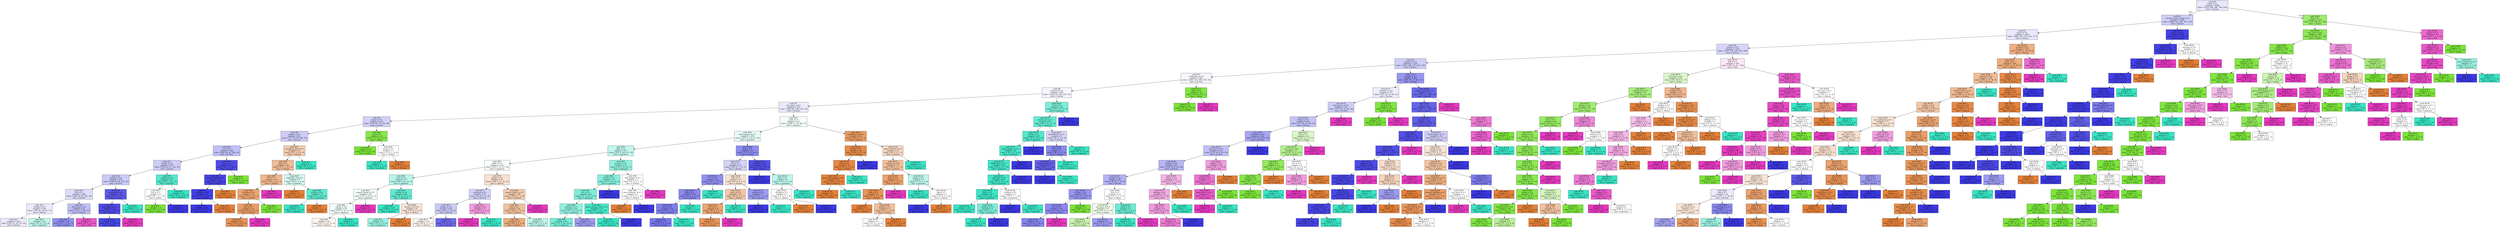 digraph Tree {
node [shape=box, style="filled", color="black"] ;
0 [label=<node &#35;0<br/>cumin &le; 0.5<br/>samples = 2298<br/>value = [412, 568, 290, 769, 259]<br/>class = korean>, fillcolor="#3c39e51e"] ;
1 [label=<node &#35;1<br/>roasted_sesame_seed &le; 0.5<br/>samples = 1860<br/>value = [408, 222, 284, 767, 179]<br/>class = korean>, fillcolor="#3c39e53f"] ;
0 -> 1 [labeldistance=2.5, labelangle=45, headlabel="True"] ;
2 [label=<node &#35;2<br/>starch &le; 0.5<br/>samples = 1624<br/>value = [404, 222, 279, 542, 177]<br/>class = korean>, fillcolor="#3c39e51d"] ;
1 -> 2 ;
3 [label=<node &#35;3<br/>cilantro &le; 0.5<br/>samples = 1414<br/>value = [257, 220, 265, 503, 169]<br/>class = korean>, fillcolor="#3c39e535"] ;
2 -> 3 ;
4 [label=<node &#35;4<br/>cayenne &le; 0.5<br/>samples = 1254<br/>value = [222, 168, 257, 502, 105]<br/>class = korean>, fillcolor="#3c39e53f"] ;
3 -> 4 ;
5 [label=<node &#35;5<br/>cardamom &le; 0.5<br/>samples = 862<br/>value = [184, 114, 240, 270, 54]<br/>class = korean>, fillcolor="#3c39e50c"] ;
4 -> 5 ;
6 [label=<node &#35;6<br/>seaweed &le; 0.5<br/>samples = 832<br/>value = [184, 85, 240, 270, 53]<br/>class = korean>, fillcolor="#3c39e50d"] ;
5 -> 6 ;
7 [label=<node &#35;7<br/>soy_sauce &le; 0.5<br/>samples = 764<br/>value = [184, 85, 189, 253, 53]<br/>class = korean>, fillcolor="#3c39e51c"] ;
6 -> 7 ;
8 [label=<node &#35;8<br/>yogurt &le; 0.5<br/>samples = 433<br/>value = [78, 85, 70, 164, 36]<br/>class = korean>, fillcolor="#3c39e53a"] ;
7 -> 8 ;
9 [label=<node &#35;9<br/>pepper &le; 0.5<br/>samples = 411<br/>value = [77, 65, 69, 164, 36]<br/>class = korean>, fillcolor="#3c39e542"] ;
8 -> 9 ;
10 [label=<node &#35;10<br/>nut &le; 0.5<br/>samples = 380<br/>value = [60, 64, 61, 164, 31]<br/>class = korean>, fillcolor="#3c39e551"] ;
9 -> 10 ;
11 [label=<node &#35;11<br/>barley &le; 0.5<br/>samples = 347<br/>value = [58, 63, 61, 134, 31]<br/>class = korean>, fillcolor="#3c39e540"] ;
10 -> 11 ;
12 [label=<node &#35;12<br/>soybean &le; 0.5<br/>samples = 333<br/>value = [58, 62, 49, 133, 31]<br/>class = korean>, fillcolor="#3c39e543"] ;
11 -> 12 ;
13 [label=<node &#35;13<br/>fish &le; 0.5<br/>samples = 299<br/>value = [58, 62, 45, 104, 30]<br/>class = korean>, fillcolor="#3c39e52d"] ;
12 -> 13 ;
14 [label=<node &#35;14<br/>vinegar &le; 0.5<br/>samples = 258<br/>value = [56, 61, 42, 82, 17]<br/>class = korean>, fillcolor="#3c39e51b"] ;
13 -> 14 ;
15 [label=<node &#35;15<br/>samples = 222<br/>value = [52, 57, 25, 74, 14]<br/>class = korean>, fillcolor="#3c39e51a"] ;
14 -> 15 ;
16 [label=<node &#35;16<br/>samples = 36<br/>value = [4, 4, 17, 8, 3]<br/>class = japanese>, fillcolor="#39e5c552"] ;
14 -> 16 ;
17 [label=<node &#35;17<br/>lime_juice &le; 0.5<br/>samples = 41<br/>value = [2, 1, 3, 22, 13]<br/>class = korean>, fillcolor="#3c39e552"] ;
13 -> 17 ;
18 [label=<node &#35;18<br/>samples = 34<br/>value = [2, 1, 2, 22, 7]<br/>class = korean>, fillcolor="#3c39e58e"] ;
17 -> 18 ;
19 [label=<node &#35;19<br/>samples = 7<br/>value = [0, 0, 1, 0, 6]<br/>class = thai>, fillcolor="#e539c0d4"] ;
17 -> 19 ;
20 [label=<node &#35;20<br/>enokidake &le; 0.5<br/>samples = 34<br/>value = [0, 0, 4, 29, 1]<br/>class = korean>, fillcolor="#3c39e5d4"] ;
12 -> 20 ;
21 [label=<node &#35;21<br/>bell_pepper &le; 0.5<br/>samples = 32<br/>value = [0, 0, 2, 29, 1]<br/>class = korean>, fillcolor="#3c39e5e6"] ;
20 -> 21 ;
22 [label=<node &#35;22<br/>samples = 31<br/>value = [0, 0, 2, 29, 0]<br/>class = korean>, fillcolor="#3c39e5ed"] ;
21 -> 22 ;
23 [label=<node &#35;23<br/>samples = 1<br/>value = [0, 0, 0, 0, 1]<br/>class = thai>, fillcolor="#e539c0ff"] ;
21 -> 23 ;
24 [label=<node &#35;24<br/>samples = 2<br/>value = [0, 0, 2, 0, 0]<br/>class = japanese>, fillcolor="#39e5c5ff"] ;
20 -> 24 ;
25 [label=<node &#35;25<br/>soybean &le; 0.5<br/>samples = 14<br/>value = [0, 1, 12, 1, 0]<br/>class = japanese>, fillcolor="#39e5c5d8"] ;
11 -> 25 ;
26 [label=<node &#35;26<br/>rice &le; 0.5<br/>samples = 2<br/>value = [0, 1, 0, 1, 0]<br/>class = indian>, fillcolor="#7be53900"] ;
25 -> 26 ;
27 [label=<node &#35;27<br/>samples = 1<br/>value = [0, 1, 0, 0, 0]<br/>class = indian>, fillcolor="#7be539ff"] ;
26 -> 27 ;
28 [label=<node &#35;28<br/>samples = 1<br/>value = [0, 0, 0, 1, 0]<br/>class = korean>, fillcolor="#3c39e5ff"] ;
26 -> 28 ;
29 [label=<node &#35;29<br/>samples = 12<br/>value = [0, 0, 12, 0, 0]<br/>class = japanese>, fillcolor="#39e5c5ff"] ;
25 -> 29 ;
30 [label=<node &#35;30<br/>rose &le; 0.5<br/>samples = 33<br/>value = [2, 1, 0, 30, 0]<br/>class = korean>, fillcolor="#3c39e5e6"] ;
10 -> 30 ;
31 [label=<node &#35;31<br/>chicken_broth &le; 0.5<br/>samples = 32<br/>value = [2, 0, 0, 30, 0]<br/>class = korean>, fillcolor="#3c39e5ee"] ;
30 -> 31 ;
32 [label=<node &#35;32<br/>shellfish &le; 0.5<br/>samples = 31<br/>value = [1, 0, 0, 30, 0]<br/>class = korean>, fillcolor="#3c39e5f6"] ;
31 -> 32 ;
33 [label=<node &#35;33<br/>samples = 30<br/>value = [0, 0, 0, 30, 0]<br/>class = korean>, fillcolor="#3c39e5ff"] ;
32 -> 33 ;
34 [label=<node &#35;34<br/>samples = 1<br/>value = [1, 0, 0, 0, 0]<br/>class = chinese>, fillcolor="#e58139ff"] ;
32 -> 34 ;
35 [label=<node &#35;35<br/>samples = 1<br/>value = [1, 0, 0, 0, 0]<br/>class = chinese>, fillcolor="#e58139ff"] ;
31 -> 35 ;
36 [label=<node &#35;36<br/>samples = 1<br/>value = [0, 1, 0, 0, 0]<br/>class = indian>, fillcolor="#7be539ff"] ;
30 -> 36 ;
37 [label=<node &#35;37<br/>mandarin_peel &le; 0.5<br/>samples = 31<br/>value = [17, 1, 8, 0, 5]<br/>class = chinese>, fillcolor="#e5813964"] ;
9 -> 37 ;
38 [label=<node &#35;38<br/>egg &le; 0.5<br/>samples = 28<br/>value = [17, 1, 5, 0, 5]<br/>class = chinese>, fillcolor="#e5813985"] ;
37 -> 38 ;
39 [label=<node &#35;39<br/>fish &le; 0.5<br/>samples = 19<br/>value = [13, 1, 0, 0, 5]<br/>class = chinese>, fillcolor="#e5813992"] ;
38 -> 39 ;
40 [label=<node &#35;40<br/>chickpea &le; 0.5<br/>samples = 17<br/>value = [13, 1, 0, 0, 3]<br/>class = chinese>, fillcolor="#e58139b6"] ;
39 -> 40 ;
41 [label=<node &#35;41<br/>mint &le; 0.5<br/>samples = 16<br/>value = [13, 0, 0, 0, 3]<br/>class = chinese>, fillcolor="#e58139c4"] ;
40 -> 41 ;
42 [label=<node &#35;42<br/>samples = 15<br/>value = [13, 0, 0, 0, 2]<br/>class = chinese>, fillcolor="#e58139d8"] ;
41 -> 42 ;
43 [label=<node &#35;43<br/>samples = 1<br/>value = [0, 0, 0, 0, 1]<br/>class = thai>, fillcolor="#e539c0ff"] ;
41 -> 43 ;
44 [label=<node &#35;44<br/>samples = 1<br/>value = [0, 1, 0, 0, 0]<br/>class = indian>, fillcolor="#7be539ff"] ;
40 -> 44 ;
45 [label=<node &#35;45<br/>samples = 2<br/>value = [0, 0, 0, 0, 2]<br/>class = thai>, fillcolor="#e539c0ff"] ;
39 -> 45 ;
46 [label=<node &#35;46<br/>vegetable_oil &le; 0.5<br/>samples = 9<br/>value = [4, 0, 5, 0, 0]<br/>class = japanese>, fillcolor="#39e5c533"] ;
38 -> 46 ;
47 [label=<node &#35;47<br/>samples = 3<br/>value = [3, 0, 0, 0, 0]<br/>class = chinese>, fillcolor="#e58139ff"] ;
46 -> 47 ;
48 [label=<node &#35;48<br/>scallion &le; 0.5<br/>samples = 6<br/>value = [1, 0, 5, 0, 0]<br/>class = japanese>, fillcolor="#39e5c5cc"] ;
46 -> 48 ;
49 [label=<node &#35;49<br/>samples = 5<br/>value = [0, 0, 5, 0, 0]<br/>class = japanese>, fillcolor="#39e5c5ff"] ;
48 -> 49 ;
50 [label=<node &#35;50<br/>samples = 1<br/>value = [1, 0, 0, 0, 0]<br/>class = chinese>, fillcolor="#e58139ff"] ;
48 -> 50 ;
51 [label=<node &#35;51<br/>samples = 3<br/>value = [0, 0, 3, 0, 0]<br/>class = japanese>, fillcolor="#39e5c5ff"] ;
37 -> 51 ;
52 [label=<node &#35;52<br/>egg &le; 0.5<br/>samples = 22<br/>value = [1, 20, 1, 0, 0]<br/>class = indian>, fillcolor="#7be539e7"] ;
8 -> 52 ;
53 [label=<node &#35;53<br/>samples = 20<br/>value = [0, 20, 0, 0, 0]<br/>class = indian>, fillcolor="#7be539ff"] ;
52 -> 53 ;
54 [label=<node &#35;54<br/>yeast &le; 0.5<br/>samples = 2<br/>value = [1, 0, 1, 0, 0]<br/>class = chinese>, fillcolor="#e5813900"] ;
52 -> 54 ;
55 [label=<node &#35;55<br/>samples = 1<br/>value = [0, 0, 1, 0, 0]<br/>class = japanese>, fillcolor="#39e5c5ff"] ;
54 -> 55 ;
56 [label=<node &#35;56<br/>samples = 1<br/>value = [1, 0, 0, 0, 0]<br/>class = chinese>, fillcolor="#e58139ff"] ;
54 -> 56 ;
57 [label=<node &#35;57<br/>pork &le; 0.5<br/>samples = 331<br/>value = [106, 0, 119, 89, 17]<br/>class = japanese>, fillcolor="#39e5c50f"] ;
7 -> 57 ;
58 [label=<node &#35;58<br/>black_pepper &le; 0.5<br/>samples = 278<br/>value = [63, 0, 112, 87, 16]<br/>class = japanese>, fillcolor="#39e5c521"] ;
57 -> 58 ;
59 [label=<node &#35;59<br/>sake &le; 0.5<br/>samples = 217<br/>value = [52, 0, 103, 47, 15]<br/>class = japanese>, fillcolor="#39e5c54f"] ;
58 -> 59 ;
60 [label=<node &#35;60<br/>garlic &le; 0.5<br/>samples = 144<br/>value = [50, 0, 53, 27, 14]<br/>class = japanese>, fillcolor="#39e5c508"] ;
59 -> 60 ;
61 [label=<node &#35;61<br/>wine &le; 0.5<br/>samples = 77<br/>value = [22, 0, 42, 11, 2]<br/>class = japanese>, fillcolor="#39e5c55d"] ;
60 -> 61 ;
62 [label=<node &#35;62<br/>peanut_butter &le; 0.5<br/>samples = 49<br/>value = [17, 0, 19, 11, 2]<br/>class = japanese>, fillcolor="#39e5c510"] ;
61 -> 62 ;
63 [label=<node &#35;63<br/>barley &le; 0.5<br/>samples = 47<br/>value = [17, 0, 19, 11, 0]<br/>class = japanese>, fillcolor="#39e5c511"] ;
62 -> 63 ;
64 [label=<node &#35;64<br/>samples = 43<br/>value = [17, 0, 15, 11, 0]<br/>class = chinese>, fillcolor="#e5813912"] ;
63 -> 64 ;
65 [label=<node &#35;65<br/>samples = 4<br/>value = [0, 0, 4, 0, 0]<br/>class = japanese>, fillcolor="#39e5c5ff"] ;
63 -> 65 ;
66 [label=<node &#35;66<br/>samples = 2<br/>value = [0, 0, 0, 0, 2]<br/>class = thai>, fillcolor="#e539c0ff"] ;
62 -> 66 ;
67 [label=<node &#35;67<br/>scallion &le; 0.5<br/>samples = 28<br/>value = [5, 0, 23, 0, 0]<br/>class = japanese>, fillcolor="#39e5c5c8"] ;
61 -> 67 ;
68 [label=<node &#35;68<br/>samples = 19<br/>value = [0, 0, 19, 0, 0]<br/>class = japanese>, fillcolor="#39e5c5ff"] ;
67 -> 68 ;
69 [label=<node &#35;69<br/>sesame_oil &le; 0.5<br/>samples = 9<br/>value = [5, 0, 4, 0, 0]<br/>class = chinese>, fillcolor="#e5813933"] ;
67 -> 69 ;
70 [label=<node &#35;70<br/>samples = 6<br/>value = [2, 0, 4, 0, 0]<br/>class = japanese>, fillcolor="#39e5c57f"] ;
69 -> 70 ;
71 [label=<node &#35;71<br/>samples = 3<br/>value = [3, 0, 0, 0, 0]<br/>class = chinese>, fillcolor="#e58139ff"] ;
69 -> 71 ;
72 [label=<node &#35;72<br/>ginger &le; 0.5<br/>samples = 67<br/>value = [28, 0, 11, 16, 12]<br/>class = chinese>, fillcolor="#e581393c"] ;
60 -> 72 ;
73 [label=<node &#35;73<br/>tamarind &le; 0.5<br/>samples = 31<br/>value = [9, 0, 4, 14, 4]<br/>class = korean>, fillcolor="#3c39e53a"] ;
72 -> 73 ;
74 [label=<node &#35;74<br/>vinegar &le; 0.5<br/>samples = 28<br/>value = [9, 0, 3, 14, 2]<br/>class = korean>, fillcolor="#3c39e543"] ;
73 -> 74 ;
75 [label=<node &#35;75<br/>samples = 19<br/>value = [8, 0, 3, 7, 1]<br/>class = chinese>, fillcolor="#e5813915"] ;
74 -> 75 ;
76 [label=<node &#35;76<br/>samples = 9<br/>value = [1, 0, 0, 7, 1]<br/>class = korean>, fillcolor="#3c39e5bf"] ;
74 -> 76 ;
77 [label=<node &#35;77<br/>tomato &le; 0.5<br/>samples = 3<br/>value = [0, 0, 1, 0, 2]<br/>class = thai>, fillcolor="#e539c07f"] ;
73 -> 77 ;
78 [label=<node &#35;78<br/>samples = 2<br/>value = [0, 0, 0, 0, 2]<br/>class = thai>, fillcolor="#e539c0ff"] ;
77 -> 78 ;
79 [label=<node &#35;79<br/>samples = 1<br/>value = [0, 0, 1, 0, 0]<br/>class = japanese>, fillcolor="#39e5c5ff"] ;
77 -> 79 ;
80 [label=<node &#35;80<br/>peanut_butter &le; 0.5<br/>samples = 36<br/>value = [19, 0, 7, 2, 8]<br/>class = chinese>, fillcolor="#e5813964"] ;
72 -> 80 ;
81 [label=<node &#35;81<br/>beef &le; 0.5<br/>samples = 32<br/>value = [19, 0, 7, 2, 4]<br/>class = chinese>, fillcolor="#e581397a"] ;
80 -> 81 ;
82 [label=<node &#35;82<br/>samples = 27<br/>value = [19, 0, 4, 0, 4]<br/>class = chinese>, fillcolor="#e58139a6"] ;
81 -> 82 ;
83 [label=<node &#35;83<br/>samples = 5<br/>value = [0, 0, 3, 2, 0]<br/>class = japanese>, fillcolor="#39e5c555"] ;
81 -> 83 ;
84 [label=<node &#35;84<br/>samples = 4<br/>value = [0, 0, 0, 0, 4]<br/>class = thai>, fillcolor="#e539c0ff"] ;
80 -> 84 ;
85 [label=<node &#35;85<br/>peanut &le; 0.5<br/>samples = 73<br/>value = [2, 0, 50, 20, 1]<br/>class = japanese>, fillcolor="#39e5c590"] ;
59 -> 85 ;
86 [label=<node &#35;86<br/>tomato &le; 0.5<br/>samples = 70<br/>value = [1, 0, 50, 19, 0]<br/>class = japanese>, fillcolor="#39e5c59b"] ;
85 -> 86 ;
87 [label=<node &#35;87<br/>rice &le; 0.5<br/>samples = 68<br/>value = [1, 0, 50, 17, 0]<br/>class = japanese>, fillcolor="#39e5c5a5"] ;
86 -> 87 ;
88 [label=<node &#35;88<br/>soybean &le; 0.5<br/>samples = 54<br/>value = [1, 0, 37, 16, 0]<br/>class = japanese>, fillcolor="#39e5c58d"] ;
87 -> 88 ;
89 [label=<node &#35;89<br/>samples = 45<br/>value = [1, 0, 34, 10, 0]<br/>class = japanese>, fillcolor="#39e5c5af"] ;
88 -> 89 ;
90 [label=<node &#35;90<br/>samples = 9<br/>value = [0, 0, 3, 6, 0]<br/>class = korean>, fillcolor="#3c39e57f"] ;
88 -> 90 ;
91 [label=<node &#35;91<br/>black_sesame_seed &le; 0.5<br/>samples = 14<br/>value = [0, 0, 13, 1, 0]<br/>class = japanese>, fillcolor="#39e5c5eb"] ;
87 -> 91 ;
92 [label=<node &#35;92<br/>samples = 13<br/>value = [0, 0, 13, 0, 0]<br/>class = japanese>, fillcolor="#39e5c5ff"] ;
91 -> 92 ;
93 [label=<node &#35;93<br/>samples = 1<br/>value = [0, 0, 0, 1, 0]<br/>class = korean>, fillcolor="#3c39e5ff"] ;
91 -> 93 ;
94 [label=<node &#35;94<br/>samples = 2<br/>value = [0, 0, 0, 2, 0]<br/>class = korean>, fillcolor="#3c39e5ff"] ;
86 -> 94 ;
95 [label=<node &#35;95<br/>bell_pepper &le; 0.5<br/>samples = 3<br/>value = [1, 0, 0, 1, 1]<br/>class = chinese>, fillcolor="#e5813900"] ;
85 -> 95 ;
96 [label=<node &#35;96<br/>cane_molasses &le; 0.5<br/>samples = 2<br/>value = [1, 0, 0, 1, 0]<br/>class = chinese>, fillcolor="#e5813900"] ;
95 -> 96 ;
97 [label=<node &#35;97<br/>samples = 1<br/>value = [1, 0, 0, 0, 0]<br/>class = chinese>, fillcolor="#e58139ff"] ;
96 -> 97 ;
98 [label=<node &#35;98<br/>samples = 1<br/>value = [0, 0, 0, 1, 0]<br/>class = korean>, fillcolor="#3c39e5ff"] ;
96 -> 98 ;
99 [label=<node &#35;99<br/>samples = 1<br/>value = [0, 0, 0, 0, 1]<br/>class = thai>, fillcolor="#e539c0ff"] ;
95 -> 99 ;
100 [label=<node &#35;100<br/>beef &le; 0.5<br/>samples = 61<br/>value = [11, 0, 9, 40, 1]<br/>class = korean>, fillcolor="#3c39e594"] ;
58 -> 100 ;
101 [label=<node &#35;101<br/>rice &le; 0.5<br/>samples = 33<br/>value = [10, 0, 7, 15, 1]<br/>class = korean>, fillcolor="#3c39e537"] ;
100 -> 101 ;
102 [label=<node &#35;102<br/>corn &le; 0.5<br/>samples = 20<br/>value = [4, 0, 3, 13, 0]<br/>class = korean>, fillcolor="#3c39e58f"] ;
101 -> 102 ;
103 [label=<node &#35;103<br/>kelp &le; 0.5<br/>samples = 19<br/>value = [4, 0, 2, 13, 0]<br/>class = korean>, fillcolor="#3c39e599"] ;
102 -> 103 ;
104 [label=<node &#35;104<br/>meat &le; 0.5<br/>samples = 18<br/>value = [4, 0, 1, 13, 0]<br/>class = korean>, fillcolor="#3c39e5a4"] ;
103 -> 104 ;
105 [label=<node &#35;105<br/>samples = 17<br/>value = [4, 0, 0, 13, 0]<br/>class = korean>, fillcolor="#3c39e5b1"] ;
104 -> 105 ;
106 [label=<node &#35;106<br/>samples = 1<br/>value = [0, 0, 1, 0, 0]<br/>class = japanese>, fillcolor="#39e5c5ff"] ;
104 -> 106 ;
107 [label=<node &#35;107<br/>samples = 1<br/>value = [0, 0, 1, 0, 0]<br/>class = japanese>, fillcolor="#39e5c5ff"] ;
103 -> 107 ;
108 [label=<node &#35;108<br/>samples = 1<br/>value = [0, 0, 1, 0, 0]<br/>class = japanese>, fillcolor="#39e5c5ff"] ;
102 -> 108 ;
109 [label=<node &#35;109<br/>sake &le; 0.5<br/>samples = 13<br/>value = [6, 0, 4, 2, 1]<br/>class = chinese>, fillcolor="#e5813939"] ;
101 -> 109 ;
110 [label=<node &#35;110<br/>carrot &le; 0.5<br/>samples = 10<br/>value = [6, 0, 3, 0, 1]<br/>class = chinese>, fillcolor="#e581396d"] ;
109 -> 110 ;
111 [label=<node &#35;111<br/>fish &le; 0.5<br/>samples = 8<br/>value = [6, 0, 1, 0, 1]<br/>class = chinese>, fillcolor="#e58139b6"] ;
110 -> 111 ;
112 [label=<node &#35;112<br/>samples = 7<br/>value = [6, 0, 1, 0, 0]<br/>class = chinese>, fillcolor="#e58139d4"] ;
111 -> 112 ;
113 [label=<node &#35;113<br/>samples = 1<br/>value = [0, 0, 0, 0, 1]<br/>class = thai>, fillcolor="#e539c0ff"] ;
111 -> 113 ;
114 [label=<node &#35;114<br/>samples = 2<br/>value = [0, 0, 2, 0, 0]<br/>class = japanese>, fillcolor="#39e5c5ff"] ;
110 -> 114 ;
115 [label=<node &#35;115<br/>scallion &le; 0.5<br/>samples = 3<br/>value = [0, 0, 1, 2, 0]<br/>class = korean>, fillcolor="#3c39e57f"] ;
109 -> 115 ;
116 [label=<node &#35;116<br/>samples = 2<br/>value = [0, 0, 0, 2, 0]<br/>class = korean>, fillcolor="#3c39e5ff"] ;
115 -> 116 ;
117 [label=<node &#35;117<br/>samples = 1<br/>value = [0, 0, 1, 0, 0]<br/>class = japanese>, fillcolor="#39e5c5ff"] ;
115 -> 117 ;
118 [label=<node &#35;118<br/>soybean &le; 0.5<br/>samples = 28<br/>value = [1, 0, 2, 25, 0]<br/>class = korean>, fillcolor="#3c39e5e2"] ;
100 -> 118 ;
119 [label=<node &#35;119<br/>samples = 24<br/>value = [0, 0, 0, 24, 0]<br/>class = korean>, fillcolor="#3c39e5ff"] ;
118 -> 119 ;
120 [label=<node &#35;120<br/>sake &le; 0.5<br/>samples = 4<br/>value = [1, 0, 2, 1, 0]<br/>class = japanese>, fillcolor="#39e5c555"] ;
118 -> 120 ;
121 [label=<node &#35;121<br/>shiitake &le; 0.5<br/>samples = 2<br/>value = [1, 0, 0, 1, 0]<br/>class = chinese>, fillcolor="#e5813900"] ;
120 -> 121 ;
122 [label=<node &#35;122<br/>samples = 1<br/>value = [1, 0, 0, 0, 0]<br/>class = chinese>, fillcolor="#e58139ff"] ;
121 -> 122 ;
123 [label=<node &#35;123<br/>samples = 1<br/>value = [0, 0, 0, 1, 0]<br/>class = korean>, fillcolor="#3c39e5ff"] ;
121 -> 123 ;
124 [label=<node &#35;124<br/>samples = 2<br/>value = [0, 0, 2, 0, 0]<br/>class = japanese>, fillcolor="#39e5c5ff"] ;
120 -> 124 ;
125 [label=<node &#35;125<br/>vegetable_oil &le; 0.5<br/>samples = 53<br/>value = [43, 0, 7, 2, 1]<br/>class = chinese>, fillcolor="#e58139c8"] ;
57 -> 125 ;
126 [label=<node &#35;126<br/>orange &le; 0.5<br/>samples = 38<br/>value = [35, 0, 2, 1, 0]<br/>class = chinese>, fillcolor="#e58139ea"] ;
125 -> 126 ;
127 [label=<node &#35;127<br/>clam &le; 0.5<br/>samples = 37<br/>value = [35, 0, 2, 0, 0]<br/>class = chinese>, fillcolor="#e58139f0"] ;
126 -> 127 ;
128 [label=<node &#35;128<br/>green_bell_pepper &le; 0.5<br/>samples = 36<br/>value = [35, 0, 1, 0, 0]<br/>class = chinese>, fillcolor="#e58139f8"] ;
127 -> 128 ;
129 [label=<node &#35;129<br/>samples = 35<br/>value = [35, 0, 0, 0, 0]<br/>class = chinese>, fillcolor="#e58139ff"] ;
128 -> 129 ;
130 [label=<node &#35;130<br/>samples = 1<br/>value = [0, 0, 1, 0, 0]<br/>class = japanese>, fillcolor="#39e5c5ff"] ;
128 -> 130 ;
131 [label=<node &#35;131<br/>samples = 1<br/>value = [0, 0, 1, 0, 0]<br/>class = japanese>, fillcolor="#39e5c5ff"] ;
127 -> 131 ;
132 [label=<node &#35;132<br/>samples = 1<br/>value = [0, 0, 0, 1, 0]<br/>class = korean>, fillcolor="#3c39e5ff"] ;
126 -> 132 ;
133 [label=<node &#35;133<br/>cane_molasses &le; 0.5<br/>samples = 15<br/>value = [8, 0, 5, 1, 1]<br/>class = chinese>, fillcolor="#e581394c"] ;
125 -> 133 ;
134 [label=<node &#35;134<br/>sesame_oil &le; 0.5<br/>samples = 13<br/>value = [8, 0, 3, 1, 1]<br/>class = chinese>, fillcolor="#e5813980"] ;
133 -> 134 ;
135 [label=<node &#35;135<br/>bean &le; 0.5<br/>samples = 9<br/>value = [7, 0, 1, 0, 1]<br/>class = chinese>, fillcolor="#e58139bf"] ;
134 -> 135 ;
136 [label=<node &#35;136<br/>sake &le; 0.5<br/>samples = 8<br/>value = [7, 0, 1, 0, 0]<br/>class = chinese>, fillcolor="#e58139db"] ;
135 -> 136 ;
137 [label=<node &#35;137<br/>samples = 5<br/>value = [5, 0, 0, 0, 0]<br/>class = chinese>, fillcolor="#e58139ff"] ;
136 -> 137 ;
138 [label=<node &#35;138<br/>tomato &le; 0.5<br/>samples = 3<br/>value = [2, 0, 1, 0, 0]<br/>class = chinese>, fillcolor="#e581397f"] ;
136 -> 138 ;
139 [label=<node &#35;139<br/>samples = 2<br/>value = [1, 0, 1, 0, 0]<br/>class = chinese>, fillcolor="#e5813900"] ;
138 -> 139 ;
140 [label=<node &#35;140<br/>samples = 1<br/>value = [1, 0, 0, 0, 0]<br/>class = chinese>, fillcolor="#e58139ff"] ;
138 -> 140 ;
141 [label=<node &#35;141<br/>samples = 1<br/>value = [0, 0, 0, 0, 1]<br/>class = thai>, fillcolor="#e539c0ff"] ;
135 -> 141 ;
142 [label=<node &#35;142<br/>ginger &le; 0.5<br/>samples = 4<br/>value = [1, 0, 2, 1, 0]<br/>class = japanese>, fillcolor="#39e5c555"] ;
134 -> 142 ;
143 [label=<node &#35;143<br/>samples = 2<br/>value = [0, 0, 2, 0, 0]<br/>class = japanese>, fillcolor="#39e5c5ff"] ;
142 -> 143 ;
144 [label=<node &#35;144<br/>egg &le; 0.5<br/>samples = 2<br/>value = [1, 0, 0, 1, 0]<br/>class = chinese>, fillcolor="#e5813900"] ;
142 -> 144 ;
145 [label=<node &#35;145<br/>samples = 1<br/>value = [0, 0, 0, 1, 0]<br/>class = korean>, fillcolor="#3c39e5ff"] ;
144 -> 145 ;
146 [label=<node &#35;146<br/>samples = 1<br/>value = [1, 0, 0, 0, 0]<br/>class = chinese>, fillcolor="#e58139ff"] ;
144 -> 146 ;
147 [label=<node &#35;147<br/>samples = 2<br/>value = [0, 0, 2, 0, 0]<br/>class = japanese>, fillcolor="#39e5c5ff"] ;
133 -> 147 ;
148 [label=<node &#35;148<br/>beef &le; 0.5<br/>samples = 68<br/>value = [0, 0, 51, 17, 0]<br/>class = japanese>, fillcolor="#39e5c5aa"] ;
6 -> 148 ;
149 [label=<node &#35;149<br/>sesame_oil &le; 0.5<br/>samples = 62<br/>value = [0, 0, 51, 11, 0]<br/>class = japanese>, fillcolor="#39e5c5c8"] ;
148 -> 149 ;
150 [label=<node &#35;150<br/>wheat &le; 0.5<br/>samples = 53<br/>value = [0, 0, 47, 6, 0]<br/>class = japanese>, fillcolor="#39e5c5de"] ;
149 -> 150 ;
151 [label=<node &#35;151<br/>black_pepper &le; 0.5<br/>samples = 51<br/>value = [0, 0, 47, 4, 0]<br/>class = japanese>, fillcolor="#39e5c5e9"] ;
150 -> 151 ;
152 [label=<node &#35;152<br/>black_bean &le; 0.5<br/>samples = 50<br/>value = [0, 0, 47, 3, 0]<br/>class = japanese>, fillcolor="#39e5c5ef"] ;
151 -> 152 ;
153 [label=<node &#35;153<br/>vegetable &le; 0.5<br/>samples = 49<br/>value = [0, 0, 47, 2, 0]<br/>class = japanese>, fillcolor="#39e5c5f4"] ;
152 -> 153 ;
154 [label=<node &#35;154<br/>kelp &le; 0.5<br/>samples = 47<br/>value = [0, 0, 46, 1, 0]<br/>class = japanese>, fillcolor="#39e5c5f9"] ;
153 -> 154 ;
155 [label=<node &#35;155<br/>samples = 43<br/>value = [0, 0, 43, 0, 0]<br/>class = japanese>, fillcolor="#39e5c5ff"] ;
154 -> 155 ;
156 [label=<node &#35;156<br/>soybean &le; 0.5<br/>samples = 4<br/>value = [0, 0, 3, 1, 0]<br/>class = japanese>, fillcolor="#39e5c5aa"] ;
154 -> 156 ;
157 [label=<node &#35;157<br/>samples = 3<br/>value = [0, 0, 3, 0, 0]<br/>class = japanese>, fillcolor="#39e5c5ff"] ;
156 -> 157 ;
158 [label=<node &#35;158<br/>samples = 1<br/>value = [0, 0, 0, 1, 0]<br/>class = korean>, fillcolor="#3c39e5ff"] ;
156 -> 158 ;
159 [label=<node &#35;159<br/>octopus &le; 0.5<br/>samples = 2<br/>value = [0, 0, 1, 1, 0]<br/>class = japanese>, fillcolor="#39e5c500"] ;
153 -> 159 ;
160 [label=<node &#35;160<br/>samples = 1<br/>value = [0, 0, 0, 1, 0]<br/>class = korean>, fillcolor="#3c39e5ff"] ;
159 -> 160 ;
161 [label=<node &#35;161<br/>samples = 1<br/>value = [0, 0, 1, 0, 0]<br/>class = japanese>, fillcolor="#39e5c5ff"] ;
159 -> 161 ;
162 [label=<node &#35;162<br/>samples = 1<br/>value = [0, 0, 0, 1, 0]<br/>class = korean>, fillcolor="#3c39e5ff"] ;
152 -> 162 ;
163 [label=<node &#35;163<br/>samples = 1<br/>value = [0, 0, 0, 1, 0]<br/>class = korean>, fillcolor="#3c39e5ff"] ;
151 -> 163 ;
164 [label=<node &#35;164<br/>samples = 2<br/>value = [0, 0, 0, 2, 0]<br/>class = korean>, fillcolor="#3c39e5ff"] ;
150 -> 164 ;
165 [label=<node &#35;165<br/>katsuobushi &le; 0.5<br/>samples = 9<br/>value = [0, 0, 4, 5, 0]<br/>class = korean>, fillcolor="#3c39e533"] ;
149 -> 165 ;
166 [label=<node &#35;166<br/>pork &le; 0.5<br/>samples = 7<br/>value = [0, 0, 2, 5, 0]<br/>class = korean>, fillcolor="#3c39e599"] ;
165 -> 166 ;
167 [label=<node &#35;167<br/>sesame_seed &le; 0.5<br/>samples = 6<br/>value = [0, 0, 1, 5, 0]<br/>class = korean>, fillcolor="#3c39e5cc"] ;
166 -> 167 ;
168 [label=<node &#35;168<br/>samples = 5<br/>value = [0, 0, 0, 5, 0]<br/>class = korean>, fillcolor="#3c39e5ff"] ;
167 -> 168 ;
169 [label=<node &#35;169<br/>samples = 1<br/>value = [0, 0, 1, 0, 0]<br/>class = japanese>, fillcolor="#39e5c5ff"] ;
167 -> 169 ;
170 [label=<node &#35;170<br/>samples = 1<br/>value = [0, 0, 1, 0, 0]<br/>class = japanese>, fillcolor="#39e5c5ff"] ;
166 -> 170 ;
171 [label=<node &#35;171<br/>samples = 2<br/>value = [0, 0, 2, 0, 0]<br/>class = japanese>, fillcolor="#39e5c5ff"] ;
165 -> 171 ;
172 [label=<node &#35;172<br/>samples = 6<br/>value = [0, 0, 0, 6, 0]<br/>class = korean>, fillcolor="#3c39e5ff"] ;
148 -> 172 ;
173 [label=<node &#35;173<br/>bean &le; 0.5<br/>samples = 30<br/>value = [0, 29, 0, 0, 1]<br/>class = indian>, fillcolor="#7be539f6"] ;
5 -> 173 ;
174 [label=<node &#35;174<br/>samples = 29<br/>value = [0, 29, 0, 0, 0]<br/>class = indian>, fillcolor="#7be539ff"] ;
173 -> 174 ;
175 [label=<node &#35;175<br/>samples = 1<br/>value = [0, 0, 0, 0, 1]<br/>class = thai>, fillcolor="#e539c0ff"] ;
173 -> 175 ;
176 [label=<node &#35;176<br/>scallion &le; 0.5<br/>samples = 392<br/>value = [38, 54, 17, 232, 51]<br/>class = korean>, fillcolor="#3c39e586"] ;
4 -> 176 ;
177 [label=<node &#35;177<br/>turmeric &le; 0.5<br/>samples = 177<br/>value = [15, 53, 10, 64, 35]<br/>class = korean>, fillcolor="#3c39e517"] ;
176 -> 177 ;
178 [label=<node &#35;178<br/>lemongrass &le; 0.5<br/>samples = 153<br/>value = [15, 30, 10, 64, 34]<br/>class = korean>, fillcolor="#3c39e540"] ;
177 -> 178 ;
179 [label=<node &#35;179<br/>tomato &le; 0.5<br/>samples = 142<br/>value = [15, 30, 10, 64, 23]<br/>class = korean>, fillcolor="#3c39e54d"] ;
178 -> 179 ;
180 [label=<node &#35;180<br/>vegetable &le; 0.5<br/>samples = 120<br/>value = [12, 19, 9, 64, 16]<br/>class = korean>, fillcolor="#3c39e572"] ;
179 -> 180 ;
181 [label=<node &#35;181<br/>lime_juice &le; 0.5<br/>samples = 101<br/>value = [12, 19, 9, 45, 16]<br/>class = korean>, fillcolor="#3c39e551"] ;
180 -> 181 ;
182 [label=<node &#35;182<br/>chicken &le; 0.5<br/>samples = 91<br/>value = [10, 18, 8, 45, 10]<br/>class = korean>, fillcolor="#3c39e55e"] ;
181 -> 182 ;
183 [label=<node &#35;183<br/>vinegar &le; 0.5<br/>samples = 80<br/>value = [9, 18, 7, 42, 4]<br/>class = korean>, fillcolor="#3c39e563"] ;
182 -> 183 ;
184 [label=<node &#35;184<br/>coconut &le; 0.5<br/>samples = 62<br/>value = [5, 13, 2, 39, 3]<br/>class = korean>, fillcolor="#3c39e587"] ;
183 -> 184 ;
185 [label=<node &#35;185<br/>lime &le; 0.5<br/>samples = 59<br/>value = [5, 10, 2, 39, 3]<br/>class = korean>, fillcolor="#3c39e597"] ;
184 -> 185 ;
186 [label=<node &#35;186<br/>samples = 57<br/>value = [5, 10, 2, 39, 1]<br/>class = korean>, fillcolor="#3c39e59d"] ;
185 -> 186 ;
187 [label=<node &#35;187<br/>samples = 2<br/>value = [0, 0, 0, 0, 2]<br/>class = thai>, fillcolor="#e539c0ff"] ;
185 -> 187 ;
188 [label=<node &#35;188<br/>samples = 3<br/>value = [0, 3, 0, 0, 0]<br/>class = indian>, fillcolor="#7be539ff"] ;
184 -> 188 ;
189 [label=<node &#35;189<br/>rice &le; 0.5<br/>samples = 18<br/>value = [4, 5, 5, 3, 1]<br/>class = indian>, fillcolor="#7be53900"] ;
183 -> 189 ;
190 [label=<node &#35;190<br/>soy_sauce &le; 0.5<br/>samples = 13<br/>value = [4, 5, 1, 3, 0]<br/>class = indian>, fillcolor="#7be5391c"] ;
189 -> 190 ;
191 [label=<node &#35;191<br/>samples = 8<br/>value = [3, 5, 0, 0, 0]<br/>class = indian>, fillcolor="#7be53966"] ;
190 -> 191 ;
192 [label=<node &#35;192<br/>samples = 5<br/>value = [1, 0, 1, 3, 0]<br/>class = korean>, fillcolor="#3c39e57f"] ;
190 -> 192 ;
193 [label=<node &#35;193<br/>squid &le; 0.5<br/>samples = 5<br/>value = [0, 0, 4, 0, 1]<br/>class = japanese>, fillcolor="#39e5c5bf"] ;
189 -> 193 ;
194 [label=<node &#35;194<br/>samples = 4<br/>value = [0, 0, 4, 0, 0]<br/>class = japanese>, fillcolor="#39e5c5ff"] ;
193 -> 194 ;
195 [label=<node &#35;195<br/>samples = 1<br/>value = [0, 0, 0, 0, 1]<br/>class = thai>, fillcolor="#e539c0ff"] ;
193 -> 195 ;
196 [label=<node &#35;196<br/>sherry &le; 0.5<br/>samples = 11<br/>value = [1, 0, 1, 3, 6]<br/>class = thai>, fillcolor="#e539c060"] ;
182 -> 196 ;
197 [label=<node &#35;197<br/>cabbage &le; 0.5<br/>samples = 10<br/>value = [0, 0, 1, 3, 6]<br/>class = thai>, fillcolor="#e539c06d"] ;
196 -> 197 ;
198 [label=<node &#35;198<br/>sake &le; 0.5<br/>samples = 9<br/>value = [0, 0, 0, 3, 6]<br/>class = thai>, fillcolor="#e539c07f"] ;
197 -> 198 ;
199 [label=<node &#35;199<br/>samples = 8<br/>value = [0, 0, 0, 2, 6]<br/>class = thai>, fillcolor="#e539c0aa"] ;
198 -> 199 ;
200 [label=<node &#35;200<br/>samples = 1<br/>value = [0, 0, 0, 1, 0]<br/>class = korean>, fillcolor="#3c39e5ff"] ;
198 -> 200 ;
201 [label=<node &#35;201<br/>samples = 1<br/>value = [0, 0, 1, 0, 0]<br/>class = japanese>, fillcolor="#39e5c5ff"] ;
197 -> 201 ;
202 [label=<node &#35;202<br/>samples = 1<br/>value = [1, 0, 0, 0, 0]<br/>class = chinese>, fillcolor="#e58139ff"] ;
196 -> 202 ;
203 [label=<node &#35;203<br/>pepper &le; 0.5<br/>samples = 10<br/>value = [2, 1, 1, 0, 6]<br/>class = thai>, fillcolor="#e539c07f"] ;
181 -> 203 ;
204 [label=<node &#35;204<br/>orange &le; 0.5<br/>samples = 8<br/>value = [0, 1, 1, 0, 6]<br/>class = thai>, fillcolor="#e539c0b6"] ;
203 -> 204 ;
205 [label=<node &#35;205<br/>lime_peel_oil &le; 0.5<br/>samples = 7<br/>value = [0, 0, 1, 0, 6]<br/>class = thai>, fillcolor="#e539c0d4"] ;
204 -> 205 ;
206 [label=<node &#35;206<br/>samples = 6<br/>value = [0, 0, 0, 0, 6]<br/>class = thai>, fillcolor="#e539c0ff"] ;
205 -> 206 ;
207 [label=<node &#35;207<br/>samples = 1<br/>value = [0, 0, 1, 0, 0]<br/>class = japanese>, fillcolor="#39e5c5ff"] ;
205 -> 207 ;
208 [label=<node &#35;208<br/>samples = 1<br/>value = [0, 1, 0, 0, 0]<br/>class = indian>, fillcolor="#7be539ff"] ;
204 -> 208 ;
209 [label=<node &#35;209<br/>samples = 2<br/>value = [2, 0, 0, 0, 0]<br/>class = chinese>, fillcolor="#e58139ff"] ;
203 -> 209 ;
210 [label=<node &#35;210<br/>samples = 19<br/>value = [0, 0, 0, 19, 0]<br/>class = korean>, fillcolor="#3c39e5ff"] ;
180 -> 210 ;
211 [label=<node &#35;211<br/>fish &le; 0.5<br/>samples = 22<br/>value = [3, 11, 1, 0, 7]<br/>class = indian>, fillcolor="#7be53944"] ;
179 -> 211 ;
212 [label=<node &#35;212<br/>soy_sauce &le; 0.5<br/>samples = 17<br/>value = [3, 11, 1, 0, 2]<br/>class = indian>, fillcolor="#7be53992"] ;
211 -> 212 ;
213 [label=<node &#35;213<br/>egg &le; 0.5<br/>samples = 13<br/>value = [1, 11, 1, 0, 0]<br/>class = indian>, fillcolor="#7be539d4"] ;
212 -> 213 ;
214 [label=<node &#35;214<br/>scallop &le; 0.5<br/>samples = 12<br/>value = [0, 11, 1, 0, 0]<br/>class = indian>, fillcolor="#7be539e8"] ;
213 -> 214 ;
215 [label=<node &#35;215<br/>samples = 11<br/>value = [0, 11, 0, 0, 0]<br/>class = indian>, fillcolor="#7be539ff"] ;
214 -> 215 ;
216 [label=<node &#35;216<br/>samples = 1<br/>value = [0, 0, 1, 0, 0]<br/>class = japanese>, fillcolor="#39e5c5ff"] ;
214 -> 216 ;
217 [label=<node &#35;217<br/>samples = 1<br/>value = [1, 0, 0, 0, 0]<br/>class = chinese>, fillcolor="#e58139ff"] ;
213 -> 217 ;
218 [label=<node &#35;218<br/>rice &le; 0.5<br/>samples = 4<br/>value = [2, 0, 0, 0, 2]<br/>class = chinese>, fillcolor="#e5813900"] ;
212 -> 218 ;
219 [label=<node &#35;219<br/>ginger &le; 0.5<br/>samples = 3<br/>value = [1, 0, 0, 0, 2]<br/>class = thai>, fillcolor="#e539c07f"] ;
218 -> 219 ;
220 [label=<node &#35;220<br/>samples = 2<br/>value = [0, 0, 0, 0, 2]<br/>class = thai>, fillcolor="#e539c0ff"] ;
219 -> 220 ;
221 [label=<node &#35;221<br/>samples = 1<br/>value = [1, 0, 0, 0, 0]<br/>class = chinese>, fillcolor="#e58139ff"] ;
219 -> 221 ;
222 [label=<node &#35;222<br/>samples = 1<br/>value = [1, 0, 0, 0, 0]<br/>class = chinese>, fillcolor="#e58139ff"] ;
218 -> 222 ;
223 [label=<node &#35;223<br/>samples = 5<br/>value = [0, 0, 0, 0, 5]<br/>class = thai>, fillcolor="#e539c0ff"] ;
211 -> 223 ;
224 [label=<node &#35;224<br/>samples = 11<br/>value = [0, 0, 0, 0, 11]<br/>class = thai>, fillcolor="#e539c0ff"] ;
178 -> 224 ;
225 [label=<node &#35;225<br/>basil &le; 0.5<br/>samples = 24<br/>value = [0, 23, 0, 0, 1]<br/>class = indian>, fillcolor="#7be539f4"] ;
177 -> 225 ;
226 [label=<node &#35;226<br/>samples = 23<br/>value = [0, 23, 0, 0, 0]<br/>class = indian>, fillcolor="#7be539ff"] ;
225 -> 226 ;
227 [label=<node &#35;227<br/>samples = 1<br/>value = [0, 0, 0, 0, 1]<br/>class = thai>, fillcolor="#e539c0ff"] ;
225 -> 227 ;
228 [label=<node &#35;228<br/>peanut_butter &le; 0.5<br/>samples = 215<br/>value = [23, 1, 7, 168, 16]<br/>class = korean>, fillcolor="#3c39e5c1"] ;
176 -> 228 ;
229 [label=<node &#35;229<br/>mint &le; 0.5<br/>samples = 209<br/>value = [23, 1, 7, 168, 10]<br/>class = korean>, fillcolor="#3c39e5c7"] ;
228 -> 229 ;
230 [label=<node &#35;230<br/>vinegar &le; 0.5<br/>samples = 202<br/>value = [23, 0, 6, 168, 5]<br/>class = korean>, fillcolor="#3c39e5cf"] ;
229 -> 230 ;
231 [label=<node &#35;231<br/>basil &le; 0.5<br/>samples = 170<br/>value = [11, 0, 4, 151, 4]<br/>class = korean>, fillcolor="#3c39e5e1"] ;
230 -> 231 ;
232 [label=<node &#35;232<br/>bean &le; 0.5<br/>samples = 168<br/>value = [11, 0, 4, 151, 2]<br/>class = korean>, fillcolor="#3c39e5e3"] ;
231 -> 232 ;
233 [label=<node &#35;233<br/>pepper &le; 0.5<br/>samples = 162<br/>value = [8, 0, 4, 149, 1]<br/>class = korean>, fillcolor="#3c39e5e9"] ;
232 -> 233 ;
234 [label=<node &#35;234<br/>roasted_peanut &le; 0.5<br/>samples = 161<br/>value = [8, 0, 4, 149, 0]<br/>class = korean>, fillcolor="#3c39e5eb"] ;
233 -> 234 ;
235 [label=<node &#35;235<br/>olive_oil &le; 0.5<br/>samples = 160<br/>value = [8, 0, 3, 149, 0]<br/>class = korean>, fillcolor="#3c39e5ed"] ;
234 -> 235 ;
236 [label=<node &#35;236<br/>katsuobushi &le; 0.5<br/>samples = 159<br/>value = [8, 0, 2, 149, 0]<br/>class = korean>, fillcolor="#3c39e5ee"] ;
235 -> 236 ;
237 [label=<node &#35;237<br/>samples = 158<br/>value = [8, 0, 1, 149, 0]<br/>class = korean>, fillcolor="#3c39e5f0"] ;
236 -> 237 ;
238 [label=<node &#35;238<br/>samples = 1<br/>value = [0, 0, 1, 0, 0]<br/>class = japanese>, fillcolor="#39e5c5ff"] ;
236 -> 238 ;
239 [label=<node &#35;239<br/>samples = 1<br/>value = [0, 0, 1, 0, 0]<br/>class = japanese>, fillcolor="#39e5c5ff"] ;
235 -> 239 ;
240 [label=<node &#35;240<br/>samples = 1<br/>value = [0, 0, 1, 0, 0]<br/>class = japanese>, fillcolor="#39e5c5ff"] ;
234 -> 240 ;
241 [label=<node &#35;241<br/>samples = 1<br/>value = [0, 0, 0, 0, 1]<br/>class = thai>, fillcolor="#e539c0ff"] ;
233 -> 241 ;
242 [label=<node &#35;242<br/>shallot &le; 0.5<br/>samples = 6<br/>value = [3, 0, 0, 2, 1]<br/>class = chinese>, fillcolor="#e5813940"] ;
232 -> 242 ;
243 [label=<node &#35;243<br/>pork &le; 0.5<br/>samples = 5<br/>value = [3, 0, 0, 2, 0]<br/>class = chinese>, fillcolor="#e5813955"] ;
242 -> 243 ;
244 [label=<node &#35;244<br/>sake &le; 0.5<br/>samples = 3<br/>value = [1, 0, 0, 2, 0]<br/>class = korean>, fillcolor="#3c39e57f"] ;
243 -> 244 ;
245 [label=<node &#35;245<br/>samples = 2<br/>value = [0, 0, 0, 2, 0]<br/>class = korean>, fillcolor="#3c39e5ff"] ;
244 -> 245 ;
246 [label=<node &#35;246<br/>samples = 1<br/>value = [1, 0, 0, 0, 0]<br/>class = chinese>, fillcolor="#e58139ff"] ;
244 -> 246 ;
247 [label=<node &#35;247<br/>samples = 2<br/>value = [2, 0, 0, 0, 0]<br/>class = chinese>, fillcolor="#e58139ff"] ;
243 -> 247 ;
248 [label=<node &#35;248<br/>samples = 1<br/>value = [0, 0, 0, 0, 1]<br/>class = thai>, fillcolor="#e539c0ff"] ;
242 -> 248 ;
249 [label=<node &#35;249<br/>samples = 2<br/>value = [0, 0, 0, 0, 2]<br/>class = thai>, fillcolor="#e539c0ff"] ;
231 -> 249 ;
250 [label=<node &#35;250<br/>black_pepper &le; 0.5<br/>samples = 32<br/>value = [12, 0, 2, 17, 1]<br/>class = korean>, fillcolor="#3c39e540"] ;
230 -> 250 ;
251 [label=<node &#35;251<br/>radish &le; 0.5<br/>samples = 24<br/>value = [12, 0, 2, 9, 1]<br/>class = chinese>, fillcolor="#e5813933"] ;
250 -> 251 ;
252 [label=<node &#35;252<br/>vegetable &le; 0.5<br/>samples = 20<br/>value = [12, 0, 2, 5, 1]<br/>class = chinese>, fillcolor="#e5813977"] ;
251 -> 252 ;
253 [label=<node &#35;253<br/>cane_molasses &le; 0.5<br/>samples = 16<br/>value = [11, 0, 2, 2, 1]<br/>class = chinese>, fillcolor="#e58139a4"] ;
252 -> 253 ;
254 [label=<node &#35;254<br/>chinese_cabbage &le; 0.5<br/>samples = 14<br/>value = [11, 0, 1, 2, 0]<br/>class = chinese>, fillcolor="#e58139bf"] ;
253 -> 254 ;
255 [label=<node &#35;255<br/>sesame_seed &le; 0.5<br/>samples = 13<br/>value = [11, 0, 1, 1, 0]<br/>class = chinese>, fillcolor="#e58139d4"] ;
254 -> 255 ;
256 [label=<node &#35;256<br/>samples = 11<br/>value = [10, 0, 0, 1, 0]<br/>class = chinese>, fillcolor="#e58139e6"] ;
255 -> 256 ;
257 [label=<node &#35;257<br/>samples = 2<br/>value = [1, 0, 1, 0, 0]<br/>class = chinese>, fillcolor="#e5813900"] ;
255 -> 257 ;
258 [label=<node &#35;258<br/>samples = 1<br/>value = [0, 0, 0, 1, 0]<br/>class = korean>, fillcolor="#3c39e5ff"] ;
254 -> 258 ;
259 [label=<node &#35;259<br/>soy_sauce &le; 0.5<br/>samples = 2<br/>value = [0, 0, 1, 0, 1]<br/>class = japanese>, fillcolor="#39e5c500"] ;
253 -> 259 ;
260 [label=<node &#35;260<br/>samples = 1<br/>value = [0, 0, 0, 0, 1]<br/>class = thai>, fillcolor="#e539c0ff"] ;
259 -> 260 ;
261 [label=<node &#35;261<br/>samples = 1<br/>value = [0, 0, 1, 0, 0]<br/>class = japanese>, fillcolor="#39e5c5ff"] ;
259 -> 261 ;
262 [label=<node &#35;262<br/>mushroom &le; 0.5<br/>samples = 4<br/>value = [1, 0, 0, 3, 0]<br/>class = korean>, fillcolor="#3c39e5aa"] ;
252 -> 262 ;
263 [label=<node &#35;263<br/>samples = 3<br/>value = [0, 0, 0, 3, 0]<br/>class = korean>, fillcolor="#3c39e5ff"] ;
262 -> 263 ;
264 [label=<node &#35;264<br/>samples = 1<br/>value = [1, 0, 0, 0, 0]<br/>class = chinese>, fillcolor="#e58139ff"] ;
262 -> 264 ;
265 [label=<node &#35;265<br/>samples = 4<br/>value = [0, 0, 0, 4, 0]<br/>class = korean>, fillcolor="#3c39e5ff"] ;
251 -> 265 ;
266 [label=<node &#35;266<br/>samples = 8<br/>value = [0, 0, 0, 8, 0]<br/>class = korean>, fillcolor="#3c39e5ff"] ;
250 -> 266 ;
267 [label=<node &#35;267<br/>lemon &le; 0.5<br/>samples = 7<br/>value = [0, 1, 1, 0, 5]<br/>class = thai>, fillcolor="#e539c0aa"] ;
229 -> 267 ;
268 [label=<node &#35;268<br/>coconut &le; 0.5<br/>samples = 6<br/>value = [0, 0, 1, 0, 5]<br/>class = thai>, fillcolor="#e539c0cc"] ;
267 -> 268 ;
269 [label=<node &#35;269<br/>samples = 5<br/>value = [0, 0, 0, 0, 5]<br/>class = thai>, fillcolor="#e539c0ff"] ;
268 -> 269 ;
270 [label=<node &#35;270<br/>samples = 1<br/>value = [0, 0, 1, 0, 0]<br/>class = japanese>, fillcolor="#39e5c5ff"] ;
268 -> 270 ;
271 [label=<node &#35;271<br/>samples = 1<br/>value = [0, 1, 0, 0, 0]<br/>class = indian>, fillcolor="#7be539ff"] ;
267 -> 271 ;
272 [label=<node &#35;272<br/>samples = 6<br/>value = [0, 0, 0, 0, 6]<br/>class = thai>, fillcolor="#e539c0ff"] ;
228 -> 272 ;
273 [label=<node &#35;273<br/>fish &le; 0.5<br/>samples = 160<br/>value = [35, 52, 8, 1, 64]<br/>class = thai>, fillcolor="#e539c01c"] ;
3 -> 273 ;
274 [label=<node &#35;274<br/>soy_sauce &le; 0.5<br/>samples = 104<br/>value = [31, 50, 6, 0, 17]<br/>class = indian>, fillcolor="#7be53942"] ;
273 -> 274 ;
275 [label=<node &#35;275<br/>sesame_oil &le; 0.5<br/>samples = 71<br/>value = [9, 50, 2, 0, 10]<br/>class = indian>, fillcolor="#7be539a7"] ;
274 -> 275 ;
276 [label=<node &#35;276<br/>shrimp &le; 0.5<br/>samples = 66<br/>value = [4, 50, 2, 0, 10]<br/>class = indian>, fillcolor="#7be539b6"] ;
275 -> 276 ;
277 [label=<node &#35;277<br/>wine &le; 0.5<br/>samples = 60<br/>value = [4, 49, 1, 0, 6]<br/>class = indian>, fillcolor="#7be539cb"] ;
276 -> 277 ;
278 [label=<node &#35;278<br/>salmon &le; 0.5<br/>samples = 58<br/>value = [4, 49, 1, 0, 4]<br/>class = indian>, fillcolor="#7be539d4"] ;
277 -> 278 ;
279 [label=<node &#35;279<br/>lettuce &le; 0.5<br/>samples = 57<br/>value = [4, 49, 0, 0, 4]<br/>class = indian>, fillcolor="#7be539d9"] ;
278 -> 279 ;
280 [label=<node &#35;280<br/>beef &le; 0.5<br/>samples = 56<br/>value = [4, 49, 0, 0, 3]<br/>class = indian>, fillcolor="#7be539dd"] ;
279 -> 280 ;
281 [label=<node &#35;281<br/>bean &le; 0.5<br/>samples = 55<br/>value = [4, 49, 0, 0, 2]<br/>class = indian>, fillcolor="#7be539e1"] ;
280 -> 281 ;
282 [label=<node &#35;282<br/>scallop &le; 0.5<br/>samples = 50<br/>value = [2, 46, 0, 0, 2]<br/>class = indian>, fillcolor="#7be539ea"] ;
281 -> 282 ;
283 [label=<node &#35;283<br/>chicken_broth &le; 0.5<br/>samples = 49<br/>value = [1, 46, 0, 0, 2]<br/>class = indian>, fillcolor="#7be539ef"] ;
282 -> 283 ;
284 [label=<node &#35;284<br/>samples = 46<br/>value = [0, 44, 0, 0, 2]<br/>class = indian>, fillcolor="#7be539f3"] ;
283 -> 284 ;
285 [label=<node &#35;285<br/>samples = 3<br/>value = [1, 2, 0, 0, 0]<br/>class = indian>, fillcolor="#7be5397f"] ;
283 -> 285 ;
286 [label=<node &#35;286<br/>samples = 1<br/>value = [1, 0, 0, 0, 0]<br/>class = chinese>, fillcolor="#e58139ff"] ;
282 -> 286 ;
287 [label=<node &#35;287<br/>coconut &le; 0.5<br/>samples = 5<br/>value = [2, 3, 0, 0, 0]<br/>class = indian>, fillcolor="#7be53955"] ;
281 -> 287 ;
288 [label=<node &#35;288<br/>corn &le; 0.5<br/>samples = 3<br/>value = [2, 1, 0, 0, 0]<br/>class = chinese>, fillcolor="#e581397f"] ;
287 -> 288 ;
289 [label=<node &#35;289<br/>samples = 2<br/>value = [2, 0, 0, 0, 0]<br/>class = chinese>, fillcolor="#e58139ff"] ;
288 -> 289 ;
290 [label=<node &#35;290<br/>samples = 1<br/>value = [0, 1, 0, 0, 0]<br/>class = indian>, fillcolor="#7be539ff"] ;
288 -> 290 ;
291 [label=<node &#35;291<br/>samples = 2<br/>value = [0, 2, 0, 0, 0]<br/>class = indian>, fillcolor="#7be539ff"] ;
287 -> 291 ;
292 [label=<node &#35;292<br/>samples = 1<br/>value = [0, 0, 0, 0, 1]<br/>class = thai>, fillcolor="#e539c0ff"] ;
280 -> 292 ;
293 [label=<node &#35;293<br/>samples = 1<br/>value = [0, 0, 0, 0, 1]<br/>class = thai>, fillcolor="#e539c0ff"] ;
279 -> 293 ;
294 [label=<node &#35;294<br/>samples = 1<br/>value = [0, 0, 1, 0, 0]<br/>class = japanese>, fillcolor="#39e5c5ff"] ;
278 -> 294 ;
295 [label=<node &#35;295<br/>samples = 2<br/>value = [0, 0, 0, 0, 2]<br/>class = thai>, fillcolor="#e539c0ff"] ;
277 -> 295 ;
296 [label=<node &#35;296<br/>tomato &le; 0.5<br/>samples = 6<br/>value = [0, 1, 1, 0, 4]<br/>class = thai>, fillcolor="#e539c099"] ;
276 -> 296 ;
297 [label=<node &#35;297<br/>samples = 4<br/>value = [0, 0, 0, 0, 4]<br/>class = thai>, fillcolor="#e539c0ff"] ;
296 -> 297 ;
298 [label=<node &#35;298<br/>lettuce &le; 0.5<br/>samples = 2<br/>value = [0, 1, 1, 0, 0]<br/>class = indian>, fillcolor="#7be53900"] ;
296 -> 298 ;
299 [label=<node &#35;299<br/>samples = 1<br/>value = [0, 1, 0, 0, 0]<br/>class = indian>, fillcolor="#7be539ff"] ;
298 -> 299 ;
300 [label=<node &#35;300<br/>samples = 1<br/>value = [0, 0, 1, 0, 0]<br/>class = japanese>, fillcolor="#39e5c5ff"] ;
298 -> 300 ;
301 [label=<node &#35;301<br/>samples = 5<br/>value = [5, 0, 0, 0, 0]<br/>class = chinese>, fillcolor="#e58139ff"] ;
275 -> 301 ;
302 [label=<node &#35;302<br/>scallion &le; 0.5<br/>samples = 33<br/>value = [22, 0, 4, 0, 7]<br/>class = chinese>, fillcolor="#e5813993"] ;
274 -> 302 ;
303 [label=<node &#35;303<br/>chicken &le; 0.5<br/>samples = 15<br/>value = [6, 0, 3, 0, 6]<br/>class = chinese>, fillcolor="#e5813900"] ;
302 -> 303 ;
304 [label=<node &#35;304<br/>pea &le; 0.5<br/>samples = 12<br/>value = [3, 0, 3, 0, 6]<br/>class = thai>, fillcolor="#e539c055"] ;
303 -> 304 ;
305 [label=<node &#35;305<br/>crab &le; 0.5<br/>samples = 11<br/>value = [2, 0, 3, 0, 6]<br/>class = thai>, fillcolor="#e539c060"] ;
304 -> 305 ;
306 [label=<node &#35;306<br/>cider &le; 0.5<br/>samples = 10<br/>value = [1, 0, 3, 0, 6]<br/>class = thai>, fillcolor="#e539c06d"] ;
305 -> 306 ;
307 [label=<node &#35;307<br/>sesame_seed &le; 0.5<br/>samples = 9<br/>value = [0, 0, 3, 0, 6]<br/>class = thai>, fillcolor="#e539c07f"] ;
306 -> 307 ;
308 [label=<node &#35;308<br/>garlic &le; 0.5<br/>samples = 8<br/>value = [0, 0, 2, 0, 6]<br/>class = thai>, fillcolor="#e539c0aa"] ;
307 -> 308 ;
309 [label=<node &#35;309<br/>samples = 1<br/>value = [0, 0, 1, 0, 0]<br/>class = japanese>, fillcolor="#39e5c5ff"] ;
308 -> 309 ;
310 [label=<node &#35;310<br/>vinegar &le; 0.5<br/>samples = 7<br/>value = [0, 0, 1, 0, 6]<br/>class = thai>, fillcolor="#e539c0d4"] ;
308 -> 310 ;
311 [label=<node &#35;311<br/>samples = 5<br/>value = [0, 0, 0, 0, 5]<br/>class = thai>, fillcolor="#e539c0ff"] ;
310 -> 311 ;
312 [label=<node &#35;312<br/>samples = 2<br/>value = [0, 0, 1, 0, 1]<br/>class = japanese>, fillcolor="#39e5c500"] ;
310 -> 312 ;
313 [label=<node &#35;313<br/>samples = 1<br/>value = [0, 0, 1, 0, 0]<br/>class = japanese>, fillcolor="#39e5c5ff"] ;
307 -> 313 ;
314 [label=<node &#35;314<br/>samples = 1<br/>value = [1, 0, 0, 0, 0]<br/>class = chinese>, fillcolor="#e58139ff"] ;
306 -> 314 ;
315 [label=<node &#35;315<br/>samples = 1<br/>value = [1, 0, 0, 0, 0]<br/>class = chinese>, fillcolor="#e58139ff"] ;
305 -> 315 ;
316 [label=<node &#35;316<br/>samples = 1<br/>value = [1, 0, 0, 0, 0]<br/>class = chinese>, fillcolor="#e58139ff"] ;
304 -> 316 ;
317 [label=<node &#35;317<br/>samples = 3<br/>value = [3, 0, 0, 0, 0]<br/>class = chinese>, fillcolor="#e58139ff"] ;
303 -> 317 ;
318 [label=<node &#35;318<br/>bell_pepper &le; 0.5<br/>samples = 18<br/>value = [16, 0, 1, 0, 1]<br/>class = chinese>, fillcolor="#e58139e1"] ;
302 -> 318 ;
319 [label=<node &#35;319<br/>sesame_seed &le; 0.5<br/>samples = 16<br/>value = [15, 0, 0, 0, 1]<br/>class = chinese>, fillcolor="#e58139ee"] ;
318 -> 319 ;
320 [label=<node &#35;320<br/>samples = 13<br/>value = [13, 0, 0, 0, 0]<br/>class = chinese>, fillcolor="#e58139ff"] ;
319 -> 320 ;
321 [label=<node &#35;321<br/>chicken &le; 0.5<br/>samples = 3<br/>value = [2, 0, 0, 0, 1]<br/>class = chinese>, fillcolor="#e581397f"] ;
319 -> 321 ;
322 [label=<node &#35;322<br/>cayenne &le; 0.5<br/>samples = 2<br/>value = [1, 0, 0, 0, 1]<br/>class = chinese>, fillcolor="#e5813900"] ;
321 -> 322 ;
323 [label=<node &#35;323<br/>samples = 1<br/>value = [0, 0, 0, 0, 1]<br/>class = thai>, fillcolor="#e539c0ff"] ;
322 -> 323 ;
324 [label=<node &#35;324<br/>samples = 1<br/>value = [1, 0, 0, 0, 0]<br/>class = chinese>, fillcolor="#e58139ff"] ;
322 -> 324 ;
325 [label=<node &#35;325<br/>samples = 1<br/>value = [1, 0, 0, 0, 0]<br/>class = chinese>, fillcolor="#e58139ff"] ;
321 -> 325 ;
326 [label=<node &#35;326<br/>cabbage &le; 0.5<br/>samples = 2<br/>value = [1, 0, 1, 0, 0]<br/>class = chinese>, fillcolor="#e5813900"] ;
318 -> 326 ;
327 [label=<node &#35;327<br/>samples = 1<br/>value = [1, 0, 0, 0, 0]<br/>class = chinese>, fillcolor="#e58139ff"] ;
326 -> 327 ;
328 [label=<node &#35;328<br/>samples = 1<br/>value = [0, 0, 1, 0, 0]<br/>class = japanese>, fillcolor="#39e5c5ff"] ;
326 -> 328 ;
329 [label=<node &#35;329<br/>sesame_oil &le; 0.5<br/>samples = 56<br/>value = [4, 2, 2, 1, 47]<br/>class = thai>, fillcolor="#e539c0d3"] ;
273 -> 329 ;
330 [label=<node &#35;330<br/>brussels_sprout &le; 0.5<br/>samples = 49<br/>value = [1, 2, 1, 1, 44]<br/>class = thai>, fillcolor="#e539c0e4"] ;
329 -> 330 ;
331 [label=<node &#35;331<br/>yogurt &le; 0.5<br/>samples = 48<br/>value = [1, 2, 0, 1, 44]<br/>class = thai>, fillcolor="#e539c0e9"] ;
330 -> 331 ;
332 [label=<node &#35;332<br/>cabbage &le; 0.5<br/>samples = 46<br/>value = [1, 1, 0, 1, 43]<br/>class = thai>, fillcolor="#e539c0ee"] ;
331 -> 332 ;
333 [label=<node &#35;333<br/>crab &le; 0.5<br/>samples = 43<br/>value = [0, 1, 0, 1, 41]<br/>class = thai>, fillcolor="#e539c0f3"] ;
332 -> 333 ;
334 [label=<node &#35;334<br/>turmeric &le; 0.5<br/>samples = 40<br/>value = [0, 1, 0, 0, 39]<br/>class = thai>, fillcolor="#e539c0f8"] ;
333 -> 334 ;
335 [label=<node &#35;335<br/>samples = 37<br/>value = [0, 0, 0, 0, 37]<br/>class = thai>, fillcolor="#e539c0ff"] ;
334 -> 335 ;
336 [label=<node &#35;336<br/>lime_juice &le; 0.5<br/>samples = 3<br/>value = [0, 1, 0, 0, 2]<br/>class = thai>, fillcolor="#e539c07f"] ;
334 -> 336 ;
337 [label=<node &#35;337<br/>samples = 1<br/>value = [0, 1, 0, 0, 0]<br/>class = indian>, fillcolor="#7be539ff"] ;
336 -> 337 ;
338 [label=<node &#35;338<br/>samples = 2<br/>value = [0, 0, 0, 0, 2]<br/>class = thai>, fillcolor="#e539c0ff"] ;
336 -> 338 ;
339 [label=<node &#35;339<br/>pepper &le; 0.5<br/>samples = 3<br/>value = [0, 0, 0, 1, 2]<br/>class = thai>, fillcolor="#e539c07f"] ;
333 -> 339 ;
340 [label=<node &#35;340<br/>samples = 2<br/>value = [0, 0, 0, 0, 2]<br/>class = thai>, fillcolor="#e539c0ff"] ;
339 -> 340 ;
341 [label=<node &#35;341<br/>samples = 1<br/>value = [0, 0, 0, 1, 0]<br/>class = korean>, fillcolor="#3c39e5ff"] ;
339 -> 341 ;
342 [label=<node &#35;342<br/>cayenne &le; 0.5<br/>samples = 3<br/>value = [1, 0, 0, 0, 2]<br/>class = thai>, fillcolor="#e539c07f"] ;
332 -> 342 ;
343 [label=<node &#35;343<br/>samples = 1<br/>value = [1, 0, 0, 0, 0]<br/>class = chinese>, fillcolor="#e58139ff"] ;
342 -> 343 ;
344 [label=<node &#35;344<br/>samples = 2<br/>value = [0, 0, 0, 0, 2]<br/>class = thai>, fillcolor="#e539c0ff"] ;
342 -> 344 ;
345 [label=<node &#35;345<br/>soy_sauce &le; 0.5<br/>samples = 2<br/>value = [0, 1, 0, 0, 1]<br/>class = indian>, fillcolor="#7be53900"] ;
331 -> 345 ;
346 [label=<node &#35;346<br/>samples = 1<br/>value = [0, 1, 0, 0, 0]<br/>class = indian>, fillcolor="#7be539ff"] ;
345 -> 346 ;
347 [label=<node &#35;347<br/>samples = 1<br/>value = [0, 0, 0, 0, 1]<br/>class = thai>, fillcolor="#e539c0ff"] ;
345 -> 347 ;
348 [label=<node &#35;348<br/>samples = 1<br/>value = [0, 0, 1, 0, 0]<br/>class = japanese>, fillcolor="#39e5c5ff"] ;
330 -> 348 ;
349 [label=<node &#35;349<br/>lime_juice &le; 0.5<br/>samples = 7<br/>value = [3, 0, 1, 0, 3]<br/>class = chinese>, fillcolor="#e5813900"] ;
329 -> 349 ;
350 [label=<node &#35;350<br/>sake &le; 0.5<br/>samples = 4<br/>value = [3, 0, 1, 0, 0]<br/>class = chinese>, fillcolor="#e58139aa"] ;
349 -> 350 ;
351 [label=<node &#35;351<br/>samples = 3<br/>value = [3, 0, 0, 0, 0]<br/>class = chinese>, fillcolor="#e58139ff"] ;
350 -> 351 ;
352 [label=<node &#35;352<br/>samples = 1<br/>value = [0, 0, 1, 0, 0]<br/>class = japanese>, fillcolor="#39e5c5ff"] ;
350 -> 352 ;
353 [label=<node &#35;353<br/>samples = 3<br/>value = [0, 0, 0, 0, 3]<br/>class = thai>, fillcolor="#e539c0ff"] ;
349 -> 353 ;
354 [label=<node &#35;354<br/>coconut &le; 0.5<br/>samples = 210<br/>value = [147, 2, 14, 39, 8]<br/>class = chinese>, fillcolor="#e58139a1"] ;
2 -> 354 ;
355 [label=<node &#35;355<br/>pork &le; 0.5<br/>samples = 205<br/>value = [147, 2, 13, 39, 4]<br/>class = chinese>, fillcolor="#e58139a6"] ;
354 -> 355 ;
356 [label=<node &#35;356<br/>seaweed &le; 0.5<br/>samples = 154<br/>value = [99, 2, 13, 36, 4]<br/>class = chinese>, fillcolor="#e5813988"] ;
355 -> 356 ;
357 [label=<node &#35;357<br/>chicken_broth &le; 0.5<br/>samples = 151<br/>value = [99, 2, 10, 36, 4]<br/>class = chinese>, fillcolor="#e581398c"] ;
356 -> 357 ;
358 [label=<node &#35;358<br/>scallion &le; 0.5<br/>samples = 126<br/>value = [76, 2, 9, 36, 3]<br/>class = chinese>, fillcolor="#e5813971"] ;
357 -> 358 ;
359 [label=<node &#35;359<br/>cane_molasses &le; 0.5<br/>samples = 77<br/>value = [38, 2, 7, 27, 3]<br/>class = chinese>, fillcolor="#e5813938"] ;
358 -> 359 ;
360 [label=<node &#35;360<br/>lime_juice &le; 0.5<br/>samples = 74<br/>value = [38, 2, 6, 27, 1]<br/>class = chinese>, fillcolor="#e581393c"] ;
359 -> 360 ;
361 [label=<node &#35;361<br/>vinegar &le; 0.5<br/>samples = 72<br/>value = [38, 2, 4, 27, 1]<br/>class = chinese>, fillcolor="#e581393e"] ;
360 -> 361 ;
362 [label=<node &#35;362<br/>carrot &le; 0.5<br/>samples = 53<br/>value = [23, 2, 4, 23, 1]<br/>class = chinese>, fillcolor="#e5813900"] ;
361 -> 362 ;
363 [label=<node &#35;363<br/>shrimp &le; 0.5<br/>samples = 46<br/>value = [23, 1, 4, 17, 1]<br/>class = chinese>, fillcolor="#e5813935"] ;
362 -> 363 ;
364 [label=<node &#35;364<br/>sake &le; 0.5<br/>samples = 34<br/>value = [14, 1, 3, 16, 0]<br/>class = korean>, fillcolor="#3c39e51a"] ;
363 -> 364 ;
365 [label=<node &#35;365<br/>soy_sauce &le; 0.5<br/>samples = 27<br/>value = [14, 1, 1, 11, 0]<br/>class = chinese>, fillcolor="#e5813930"] ;
364 -> 365 ;
366 [label=<node &#35;366<br/>samples = 15<br/>value = [4, 1, 1, 9, 0]<br/>class = korean>, fillcolor="#3c39e574"] ;
365 -> 366 ;
367 [label=<node &#35;367<br/>samples = 12<br/>value = [10, 0, 0, 2, 0]<br/>class = chinese>, fillcolor="#e58139cc"] ;
365 -> 367 ;
368 [label=<node &#35;368<br/>black_pepper &le; 0.5<br/>samples = 7<br/>value = [0, 0, 2, 5, 0]<br/>class = korean>, fillcolor="#3c39e599"] ;
364 -> 368 ;
369 [label=<node &#35;369<br/>samples = 3<br/>value = [0, 0, 2, 1, 0]<br/>class = japanese>, fillcolor="#39e5c57f"] ;
368 -> 369 ;
370 [label=<node &#35;370<br/>samples = 4<br/>value = [0, 0, 0, 4, 0]<br/>class = korean>, fillcolor="#3c39e5ff"] ;
368 -> 370 ;
371 [label=<node &#35;371<br/>barley &le; 0.5<br/>samples = 12<br/>value = [9, 0, 1, 1, 1]<br/>class = chinese>, fillcolor="#e58139b9"] ;
363 -> 371 ;
372 [label=<node &#35;372<br/>wheat &le; 0.5<br/>samples = 11<br/>value = [9, 0, 1, 0, 1]<br/>class = chinese>, fillcolor="#e58139cc"] ;
371 -> 372 ;
373 [label=<node &#35;373<br/>samples = 9<br/>value = [8, 0, 0, 0, 1]<br/>class = chinese>, fillcolor="#e58139df"] ;
372 -> 373 ;
374 [label=<node &#35;374<br/>samples = 2<br/>value = [1, 0, 1, 0, 0]<br/>class = chinese>, fillcolor="#e5813900"] ;
372 -> 374 ;
375 [label=<node &#35;375<br/>samples = 1<br/>value = [0, 0, 0, 1, 0]<br/>class = korean>, fillcolor="#3c39e5ff"] ;
371 -> 375 ;
376 [label=<node &#35;376<br/>cardamom &le; 0.5<br/>samples = 7<br/>value = [0, 1, 0, 6, 0]<br/>class = korean>, fillcolor="#3c39e5d4"] ;
362 -> 376 ;
377 [label=<node &#35;377<br/>samples = 6<br/>value = [0, 0, 0, 6, 0]<br/>class = korean>, fillcolor="#3c39e5ff"] ;
376 -> 377 ;
378 [label=<node &#35;378<br/>samples = 1<br/>value = [0, 1, 0, 0, 0]<br/>class = indian>, fillcolor="#7be539ff"] ;
376 -> 378 ;
379 [label=<node &#35;379<br/>fish &le; 0.5<br/>samples = 19<br/>value = [15, 0, 0, 4, 0]<br/>class = chinese>, fillcolor="#e58139bb"] ;
361 -> 379 ;
380 [label=<node &#35;380<br/>meat &le; 0.5<br/>samples = 16<br/>value = [14, 0, 0, 2, 0]<br/>class = chinese>, fillcolor="#e58139db"] ;
379 -> 380 ;
381 [label=<node &#35;381<br/>mung_bean &le; 0.5<br/>samples = 15<br/>value = [14, 0, 0, 1, 0]<br/>class = chinese>, fillcolor="#e58139ed"] ;
380 -> 381 ;
382 [label=<node &#35;382<br/>samples = 14<br/>value = [14, 0, 0, 0, 0]<br/>class = chinese>, fillcolor="#e58139ff"] ;
381 -> 382 ;
383 [label=<node &#35;383<br/>samples = 1<br/>value = [0, 0, 0, 1, 0]<br/>class = korean>, fillcolor="#3c39e5ff"] ;
381 -> 383 ;
384 [label=<node &#35;384<br/>samples = 1<br/>value = [0, 0, 0, 1, 0]<br/>class = korean>, fillcolor="#3c39e5ff"] ;
380 -> 384 ;
385 [label=<node &#35;385<br/>wheat &le; 0.5<br/>samples = 3<br/>value = [1, 0, 0, 2, 0]<br/>class = korean>, fillcolor="#3c39e57f"] ;
379 -> 385 ;
386 [label=<node &#35;386<br/>samples = 2<br/>value = [0, 0, 0, 2, 0]<br/>class = korean>, fillcolor="#3c39e5ff"] ;
385 -> 386 ;
387 [label=<node &#35;387<br/>samples = 1<br/>value = [1, 0, 0, 0, 0]<br/>class = chinese>, fillcolor="#e58139ff"] ;
385 -> 387 ;
388 [label=<node &#35;388<br/>samples = 2<br/>value = [0, 0, 2, 0, 0]<br/>class = japanese>, fillcolor="#39e5c5ff"] ;
360 -> 388 ;
389 [label=<node &#35;389<br/>celery_oil &le; 0.5<br/>samples = 3<br/>value = [0, 0, 1, 0, 2]<br/>class = thai>, fillcolor="#e539c07f"] ;
359 -> 389 ;
390 [label=<node &#35;390<br/>samples = 2<br/>value = [0, 0, 0, 0, 2]<br/>class = thai>, fillcolor="#e539c0ff"] ;
389 -> 390 ;
391 [label=<node &#35;391<br/>samples = 1<br/>value = [0, 0, 1, 0, 0]<br/>class = japanese>, fillcolor="#39e5c5ff"] ;
389 -> 391 ;
392 [label=<node &#35;392<br/>grape_juice &le; 0.5<br/>samples = 49<br/>value = [38, 0, 2, 9, 0]<br/>class = chinese>, fillcolor="#e58139b9"] ;
358 -> 392 ;
393 [label=<node &#35;393<br/>pear &le; 0.5<br/>samples = 47<br/>value = [38, 0, 0, 9, 0]<br/>class = chinese>, fillcolor="#e58139c3"] ;
392 -> 393 ;
394 [label=<node &#35;394<br/>mussel &le; 0.5<br/>samples = 45<br/>value = [38, 0, 0, 7, 0]<br/>class = chinese>, fillcolor="#e58139d0"] ;
393 -> 394 ;
395 [label=<node &#35;395<br/>sesame_seed &le; 0.5<br/>samples = 44<br/>value = [38, 0, 0, 6, 0]<br/>class = chinese>, fillcolor="#e58139d7"] ;
394 -> 395 ;
396 [label=<node &#35;396<br/>mackerel &le; 0.5<br/>samples = 43<br/>value = [38, 0, 0, 5, 0]<br/>class = chinese>, fillcolor="#e58139dd"] ;
395 -> 396 ;
397 [label=<node &#35;397<br/>pumpkin &le; 0.5<br/>samples = 42<br/>value = [38, 0, 0, 4, 0]<br/>class = chinese>, fillcolor="#e58139e4"] ;
396 -> 397 ;
398 [label=<node &#35;398<br/>black_pepper &le; 0.5<br/>samples = 41<br/>value = [38, 0, 0, 3, 0]<br/>class = chinese>, fillcolor="#e58139eb"] ;
397 -> 398 ;
399 [label=<node &#35;399<br/>samples = 27<br/>value = [27, 0, 0, 0, 0]<br/>class = chinese>, fillcolor="#e58139ff"] ;
398 -> 399 ;
400 [label=<node &#35;400<br/>samples = 14<br/>value = [11, 0, 0, 3, 0]<br/>class = chinese>, fillcolor="#e58139b9"] ;
398 -> 400 ;
401 [label=<node &#35;401<br/>samples = 1<br/>value = [0, 0, 0, 1, 0]<br/>class = korean>, fillcolor="#3c39e5ff"] ;
397 -> 401 ;
402 [label=<node &#35;402<br/>samples = 1<br/>value = [0, 0, 0, 1, 0]<br/>class = korean>, fillcolor="#3c39e5ff"] ;
396 -> 402 ;
403 [label=<node &#35;403<br/>samples = 1<br/>value = [0, 0, 0, 1, 0]<br/>class = korean>, fillcolor="#3c39e5ff"] ;
395 -> 403 ;
404 [label=<node &#35;404<br/>samples = 1<br/>value = [0, 0, 0, 1, 0]<br/>class = korean>, fillcolor="#3c39e5ff"] ;
394 -> 404 ;
405 [label=<node &#35;405<br/>samples = 2<br/>value = [0, 0, 0, 2, 0]<br/>class = korean>, fillcolor="#3c39e5ff"] ;
393 -> 405 ;
406 [label=<node &#35;406<br/>samples = 2<br/>value = [0, 0, 2, 0, 0]<br/>class = japanese>, fillcolor="#39e5c5ff"] ;
392 -> 406 ;
407 [label=<node &#35;407<br/>olive_oil &le; 0.5<br/>samples = 25<br/>value = [23, 0, 1, 0, 1]<br/>class = chinese>, fillcolor="#e58139ea"] ;
357 -> 407 ;
408 [label=<node &#35;408<br/>sake &le; 0.5<br/>samples = 24<br/>value = [23, 0, 1, 0, 0]<br/>class = chinese>, fillcolor="#e58139f4"] ;
407 -> 408 ;
409 [label=<node &#35;409<br/>samples = 23<br/>value = [23, 0, 0, 0, 0]<br/>class = chinese>, fillcolor="#e58139ff"] ;
408 -> 409 ;
410 [label=<node &#35;410<br/>samples = 1<br/>value = [0, 0, 1, 0, 0]<br/>class = japanese>, fillcolor="#39e5c5ff"] ;
408 -> 410 ;
411 [label=<node &#35;411<br/>samples = 1<br/>value = [0, 0, 0, 0, 1]<br/>class = thai>, fillcolor="#e539c0ff"] ;
407 -> 411 ;
412 [label=<node &#35;412<br/>samples = 3<br/>value = [0, 0, 3, 0, 0]<br/>class = japanese>, fillcolor="#39e5c5ff"] ;
356 -> 412 ;
413 [label=<node &#35;413<br/>lettuce &le; 0.5<br/>samples = 51<br/>value = [48, 0, 0, 3, 0]<br/>class = chinese>, fillcolor="#e58139ef"] ;
355 -> 413 ;
414 [label=<node &#35;414<br/>barley &le; 0.5<br/>samples = 50<br/>value = [48, 0, 0, 2, 0]<br/>class = chinese>, fillcolor="#e58139f4"] ;
413 -> 414 ;
415 [label=<node &#35;415<br/>fish &le; 0.5<br/>samples = 49<br/>value = [48, 0, 0, 1, 0]<br/>class = chinese>, fillcolor="#e58139fa"] ;
414 -> 415 ;
416 [label=<node &#35;416<br/>samples = 48<br/>value = [48, 0, 0, 0, 0]<br/>class = chinese>, fillcolor="#e58139ff"] ;
415 -> 416 ;
417 [label=<node &#35;417<br/>samples = 1<br/>value = [0, 0, 0, 1, 0]<br/>class = korean>, fillcolor="#3c39e5ff"] ;
415 -> 417 ;
418 [label=<node &#35;418<br/>samples = 1<br/>value = [0, 0, 0, 1, 0]<br/>class = korean>, fillcolor="#3c39e5ff"] ;
414 -> 418 ;
419 [label=<node &#35;419<br/>samples = 1<br/>value = [0, 0, 0, 1, 0]<br/>class = korean>, fillcolor="#3c39e5ff"] ;
413 -> 419 ;
420 [label=<node &#35;420<br/>vanilla &le; 0.5<br/>samples = 5<br/>value = [0, 0, 1, 0, 4]<br/>class = thai>, fillcolor="#e539c0bf"] ;
354 -> 420 ;
421 [label=<node &#35;421<br/>samples = 4<br/>value = [0, 0, 0, 0, 4]<br/>class = thai>, fillcolor="#e539c0ff"] ;
420 -> 421 ;
422 [label=<node &#35;422<br/>samples = 1<br/>value = [0, 0, 1, 0, 0]<br/>class = japanese>, fillcolor="#39e5c5ff"] ;
420 -> 422 ;
423 [label=<node &#35;423<br/>cilantro &le; 0.5<br/>samples = 236<br/>value = [4, 0, 5, 225, 2]<br/>class = korean>, fillcolor="#3c39e5f3"] ;
1 -> 423 ;
424 [label=<node &#35;424<br/>shallot &le; 0.5<br/>samples = 234<br/>value = [3, 0, 5, 225, 1]<br/>class = korean>, fillcolor="#3c39e5f5"] ;
423 -> 424 ;
425 [label=<node &#35;425<br/>red_wine &le; 0.5<br/>samples = 233<br/>value = [3, 0, 5, 225, 0]<br/>class = korean>, fillcolor="#3c39e5f6"] ;
424 -> 425 ;
426 [label=<node &#35;426<br/>wasabi &le; 0.5<br/>samples = 232<br/>value = [2, 0, 5, 225, 0]<br/>class = korean>, fillcolor="#3c39e5f7"] ;
425 -> 426 ;
427 [label=<node &#35;427<br/>tuna &le; 0.5<br/>samples = 231<br/>value = [2, 0, 4, 225, 0]<br/>class = korean>, fillcolor="#3c39e5f8"] ;
426 -> 427 ;
428 [label=<node &#35;428<br/>beef_broth &le; 0.5<br/>samples = 227<br/>value = [2, 0, 3, 222, 0]<br/>class = korean>, fillcolor="#3c39e5f9"] ;
427 -> 428 ;
429 [label=<node &#35;429<br/>mustard &le; 0.5<br/>samples = 216<br/>value = [1, 0, 2, 213, 0]<br/>class = korean>, fillcolor="#3c39e5fb"] ;
428 -> 429 ;
430 [label=<node &#35;430<br/>starch &le; 0.5<br/>samples = 210<br/>value = [1, 0, 1, 208, 0]<br/>class = korean>, fillcolor="#3c39e5fd"] ;
429 -> 430 ;
431 [label=<node &#35;431<br/>seaweed &le; 0.5<br/>samples = 199<br/>value = [0, 0, 1, 198, 0]<br/>class = korean>, fillcolor="#3c39e5fe"] ;
430 -> 431 ;
432 [label=<node &#35;432<br/>samples = 185<br/>value = [0, 0, 0, 185, 0]<br/>class = korean>, fillcolor="#3c39e5ff"] ;
431 -> 432 ;
433 [label=<node &#35;433<br/>vegetable &le; 0.5<br/>samples = 14<br/>value = [0, 0, 1, 13, 0]<br/>class = korean>, fillcolor="#3c39e5eb"] ;
431 -> 433 ;
434 [label=<node &#35;434<br/>samples = 11<br/>value = [0, 0, 0, 11, 0]<br/>class = korean>, fillcolor="#3c39e5ff"] ;
433 -> 434 ;
435 [label=<node &#35;435<br/>beef &le; 0.5<br/>samples = 3<br/>value = [0, 0, 1, 2, 0]<br/>class = korean>, fillcolor="#3c39e57f"] ;
433 -> 435 ;
436 [label=<node &#35;436<br/>samples = 1<br/>value = [0, 0, 1, 0, 0]<br/>class = japanese>, fillcolor="#39e5c5ff"] ;
435 -> 436 ;
437 [label=<node &#35;437<br/>samples = 2<br/>value = [0, 0, 0, 2, 0]<br/>class = korean>, fillcolor="#3c39e5ff"] ;
435 -> 437 ;
438 [label=<node &#35;438<br/>vegetable_oil &le; 0.5<br/>samples = 11<br/>value = [1, 0, 0, 10, 0]<br/>class = korean>, fillcolor="#3c39e5e6"] ;
430 -> 438 ;
439 [label=<node &#35;439<br/>samples = 9<br/>value = [0, 0, 0, 9, 0]<br/>class = korean>, fillcolor="#3c39e5ff"] ;
438 -> 439 ;
440 [label=<node &#35;440<br/>egg &le; 0.5<br/>samples = 2<br/>value = [1, 0, 0, 1, 0]<br/>class = chinese>, fillcolor="#e5813900"] ;
438 -> 440 ;
441 [label=<node &#35;441<br/>samples = 1<br/>value = [1, 0, 0, 0, 0]<br/>class = chinese>, fillcolor="#e58139ff"] ;
440 -> 441 ;
442 [label=<node &#35;442<br/>samples = 1<br/>value = [0, 0, 0, 1, 0]<br/>class = korean>, fillcolor="#3c39e5ff"] ;
440 -> 442 ;
443 [label=<node &#35;443<br/>cucumber &le; 0.5<br/>samples = 6<br/>value = [0, 0, 1, 5, 0]<br/>class = korean>, fillcolor="#3c39e5cc"] ;
429 -> 443 ;
444 [label=<node &#35;444<br/>samples = 4<br/>value = [0, 0, 0, 4, 0]<br/>class = korean>, fillcolor="#3c39e5ff"] ;
443 -> 444 ;
445 [label=<node &#35;445<br/>vegetable &le; 0.5<br/>samples = 2<br/>value = [0, 0, 1, 1, 0]<br/>class = japanese>, fillcolor="#39e5c500"] ;
443 -> 445 ;
446 [label=<node &#35;446<br/>samples = 1<br/>value = [0, 0, 1, 0, 0]<br/>class = japanese>, fillcolor="#39e5c5ff"] ;
445 -> 446 ;
447 [label=<node &#35;447<br/>samples = 1<br/>value = [0, 0, 0, 1, 0]<br/>class = korean>, fillcolor="#3c39e5ff"] ;
445 -> 447 ;
448 [label=<node &#35;448<br/>nira &le; 0.5<br/>samples = 11<br/>value = [1, 0, 1, 9, 0]<br/>class = korean>, fillcolor="#3c39e5cc"] ;
428 -> 448 ;
449 [label=<node &#35;449<br/>vinegar &le; 0.5<br/>samples = 10<br/>value = [1, 0, 0, 9, 0]<br/>class = korean>, fillcolor="#3c39e5e3"] ;
448 -> 449 ;
450 [label=<node &#35;450<br/>samples = 9<br/>value = [0, 0, 0, 9, 0]<br/>class = korean>, fillcolor="#3c39e5ff"] ;
449 -> 450 ;
451 [label=<node &#35;451<br/>samples = 1<br/>value = [1, 0, 0, 0, 0]<br/>class = chinese>, fillcolor="#e58139ff"] ;
449 -> 451 ;
452 [label=<node &#35;452<br/>samples = 1<br/>value = [0, 0, 1, 0, 0]<br/>class = japanese>, fillcolor="#39e5c5ff"] ;
448 -> 452 ;
453 [label=<node &#35;453<br/>chinese_cabbage &le; 0.5<br/>samples = 4<br/>value = [0, 0, 1, 3, 0]<br/>class = korean>, fillcolor="#3c39e5aa"] ;
427 -> 453 ;
454 [label=<node &#35;454<br/>samples = 3<br/>value = [0, 0, 0, 3, 0]<br/>class = korean>, fillcolor="#3c39e5ff"] ;
453 -> 454 ;
455 [label=<node &#35;455<br/>samples = 1<br/>value = [0, 0, 1, 0, 0]<br/>class = japanese>, fillcolor="#39e5c5ff"] ;
453 -> 455 ;
456 [label=<node &#35;456<br/>samples = 1<br/>value = [0, 0, 1, 0, 0]<br/>class = japanese>, fillcolor="#39e5c5ff"] ;
426 -> 456 ;
457 [label=<node &#35;457<br/>samples = 1<br/>value = [1, 0, 0, 0, 0]<br/>class = chinese>, fillcolor="#e58139ff"] ;
425 -> 457 ;
458 [label=<node &#35;458<br/>samples = 1<br/>value = [0, 0, 0, 0, 1]<br/>class = thai>, fillcolor="#e539c0ff"] ;
424 -> 458 ;
459 [label=<node &#35;459<br/>macaroni &le; 0.5<br/>samples = 2<br/>value = [1, 0, 0, 0, 1]<br/>class = chinese>, fillcolor="#e5813900"] ;
423 -> 459 ;
460 [label=<node &#35;460<br/>samples = 1<br/>value = [1, 0, 0, 0, 0]<br/>class = chinese>, fillcolor="#e58139ff"] ;
459 -> 460 ;
461 [label=<node &#35;461<br/>samples = 1<br/>value = [0, 0, 0, 0, 1]<br/>class = thai>, fillcolor="#e539c0ff"] ;
459 -> 461 ;
462 [label=<node &#35;462<br/>fish &le; 0.5<br/>samples = 438<br/>value = [4, 346, 6, 2, 80]<br/>class = indian>, fillcolor="#7be539bd"] ;
0 -> 462 [labeldistance=2.5, labelangle=-45, headlabel="False"] ;
463 [label=<node &#35;463<br/>soy_sauce &le; 0.5<br/>samples = 386<br/>value = [4, 339, 3, 1, 39]<br/>class = indian>, fillcolor="#7be539dc"] ;
462 -> 463 ;
464 [label=<node &#35;464<br/>shallot &le; 0.5<br/>samples = 358<br/>value = [1, 333, 2, 1, 21]<br/>class = indian>, fillcolor="#7be539ec"] ;
463 -> 464 ;
465 [label=<node &#35;465<br/>marjoram &le; 0.5<br/>samples = 343<br/>value = [0, 326, 2, 1, 14]<br/>class = indian>, fillcolor="#7be539f2"] ;
464 -> 465 ;
466 [label=<node &#35;466<br/>basil &le; 0.5<br/>samples = 341<br/>value = [0, 326, 2, 1, 12]<br/>class = indian>, fillcolor="#7be539f3"] ;
465 -> 466 ;
467 [label=<node &#35;467<br/>lemongrass &le; 0.5<br/>samples = 336<br/>value = [0, 324, 2, 1, 9]<br/>class = indian>, fillcolor="#7be539f6"] ;
466 -> 467 ;
468 [label=<node &#35;468<br/>mackerel &le; 0.5<br/>samples = 333<br/>value = [0, 323, 2, 1, 7]<br/>class = indian>, fillcolor="#7be539f7"] ;
467 -> 468 ;
469 [label=<node &#35;469<br/>seaweed &le; 0.5<br/>samples = 332<br/>value = [0, 323, 1, 1, 7]<br/>class = indian>, fillcolor="#7be539f8"] ;
468 -> 469 ;
470 [label=<node &#35;470<br/>star_anise &le; 0.5<br/>samples = 331<br/>value = [0, 323, 0, 1, 7]<br/>class = indian>, fillcolor="#7be539f9"] ;
469 -> 470 ;
471 [label=<node &#35;471<br/>peanut_butter &le; 0.5<br/>samples = 330<br/>value = [0, 323, 0, 1, 6]<br/>class = indian>, fillcolor="#7be539f9"] ;
470 -> 471 ;
472 [label=<node &#35;472<br/>squash &le; 0.5<br/>samples = 326<br/>value = [0, 321, 0, 1, 4]<br/>class = indian>, fillcolor="#7be539fb"] ;
471 -> 472 ;
473 [label=<node &#35;473<br/>beef &le; 0.5<br/>samples = 324<br/>value = [0, 320, 0, 1, 3]<br/>class = indian>, fillcolor="#7be539fc"] ;
472 -> 473 ;
474 [label=<node &#35;474<br/>coconut &le; 0.5<br/>samples = 316<br/>value = [0, 313, 0, 0, 3]<br/>class = indian>, fillcolor="#7be539fd"] ;
473 -> 474 ;
475 [label=<node &#35;475<br/>turmeric &le; 0.5<br/>samples = 258<br/>value = [0, 257, 0, 0, 1]<br/>class = indian>, fillcolor="#7be539fe"] ;
474 -> 475 ;
476 [label=<node &#35;476<br/>samples = 77<br/>value = [0, 76, 0, 0, 1]<br/>class = indian>, fillcolor="#7be539fc"] ;
475 -> 476 ;
477 [label=<node &#35;477<br/>samples = 181<br/>value = [0, 181, 0, 0, 0]<br/>class = indian>, fillcolor="#7be539ff"] ;
475 -> 477 ;
478 [label=<node &#35;478<br/>chicken &le; 0.5<br/>samples = 58<br/>value = [0, 56, 0, 0, 2]<br/>class = indian>, fillcolor="#7be539f6"] ;
474 -> 478 ;
479 [label=<node &#35;479<br/>samples = 45<br/>value = [0, 45, 0, 0, 0]<br/>class = indian>, fillcolor="#7be539ff"] ;
478 -> 479 ;
480 [label=<node &#35;480<br/>samples = 13<br/>value = [0, 11, 0, 0, 2]<br/>class = indian>, fillcolor="#7be539d1"] ;
478 -> 480 ;
481 [label=<node &#35;481<br/>garlic &le; 0.5<br/>samples = 8<br/>value = [0, 7, 0, 1, 0]<br/>class = indian>, fillcolor="#7be539db"] ;
473 -> 481 ;
482 [label=<node &#35;482<br/>samples = 1<br/>value = [0, 0, 0, 1, 0]<br/>class = korean>, fillcolor="#3c39e5ff"] ;
481 -> 482 ;
483 [label=<node &#35;483<br/>samples = 7<br/>value = [0, 7, 0, 0, 0]<br/>class = indian>, fillcolor="#7be539ff"] ;
481 -> 483 ;
484 [label=<node &#35;484<br/>mint &le; 0.5<br/>samples = 2<br/>value = [0, 1, 0, 0, 1]<br/>class = indian>, fillcolor="#7be53900"] ;
472 -> 484 ;
485 [label=<node &#35;485<br/>samples = 1<br/>value = [0, 0, 0, 0, 1]<br/>class = thai>, fillcolor="#e539c0ff"] ;
484 -> 485 ;
486 [label=<node &#35;486<br/>samples = 1<br/>value = [0, 1, 0, 0, 0]<br/>class = indian>, fillcolor="#7be539ff"] ;
484 -> 486 ;
487 [label=<node &#35;487<br/>wheat &le; 0.5<br/>samples = 4<br/>value = [0, 2, 0, 0, 2]<br/>class = indian>, fillcolor="#7be53900"] ;
471 -> 487 ;
488 [label=<node &#35;488<br/>samples = 2<br/>value = [0, 2, 0, 0, 0]<br/>class = indian>, fillcolor="#7be539ff"] ;
487 -> 488 ;
489 [label=<node &#35;489<br/>samples = 2<br/>value = [0, 0, 0, 0, 2]<br/>class = thai>, fillcolor="#e539c0ff"] ;
487 -> 489 ;
490 [label=<node &#35;490<br/>samples = 1<br/>value = [0, 0, 0, 0, 1]<br/>class = thai>, fillcolor="#e539c0ff"] ;
470 -> 490 ;
491 [label=<node &#35;491<br/>samples = 1<br/>value = [0, 0, 1, 0, 0]<br/>class = japanese>, fillcolor="#39e5c5ff"] ;
469 -> 491 ;
492 [label=<node &#35;492<br/>samples = 1<br/>value = [0, 0, 1, 0, 0]<br/>class = japanese>, fillcolor="#39e5c5ff"] ;
468 -> 492 ;
493 [label=<node &#35;493<br/>lime_juice &le; 0.5<br/>samples = 3<br/>value = [0, 1, 0, 0, 2]<br/>class = thai>, fillcolor="#e539c07f"] ;
467 -> 493 ;
494 [label=<node &#35;494<br/>samples = 1<br/>value = [0, 0, 0, 0, 1]<br/>class = thai>, fillcolor="#e539c0ff"] ;
493 -> 494 ;
495 [label=<node &#35;495<br/>samples = 2<br/>value = [0, 1, 0, 0, 1]<br/>class = indian>, fillcolor="#7be53900"] ;
493 -> 495 ;
496 [label=<node &#35;496<br/>onion &le; 0.5<br/>samples = 5<br/>value = [0, 2, 0, 0, 3]<br/>class = thai>, fillcolor="#e539c055"] ;
466 -> 496 ;
497 [label=<node &#35;497<br/>samples = 3<br/>value = [0, 0, 0, 0, 3]<br/>class = thai>, fillcolor="#e539c0ff"] ;
496 -> 497 ;
498 [label=<node &#35;498<br/>samples = 2<br/>value = [0, 2, 0, 0, 0]<br/>class = indian>, fillcolor="#7be539ff"] ;
496 -> 498 ;
499 [label=<node &#35;499<br/>samples = 2<br/>value = [0, 0, 0, 0, 2]<br/>class = thai>, fillcolor="#e539c0ff"] ;
465 -> 499 ;
500 [label=<node &#35;500<br/>white_wine &le; 0.5<br/>samples = 15<br/>value = [1, 7, 0, 0, 7]<br/>class = indian>, fillcolor="#7be53900"] ;
464 -> 500 ;
501 [label=<node &#35;501<br/>pea &le; 0.5<br/>samples = 12<br/>value = [1, 7, 0, 0, 4]<br/>class = indian>, fillcolor="#7be53960"] ;
500 -> 501 ;
502 [label=<node &#35;502<br/>green_bell_pepper &le; 0.5<br/>samples = 10<br/>value = [1, 7, 0, 0, 2]<br/>class = indian>, fillcolor="#7be5399f"] ;
501 -> 502 ;
503 [label=<node &#35;503<br/>scallion &le; 0.5<br/>samples = 9<br/>value = [0, 7, 0, 0, 2]<br/>class = indian>, fillcolor="#7be539b6"] ;
502 -> 503 ;
504 [label=<node &#35;504<br/>rice &le; 0.5<br/>samples = 8<br/>value = [0, 7, 0, 0, 1]<br/>class = indian>, fillcolor="#7be539db"] ;
503 -> 504 ;
505 [label=<node &#35;505<br/>samples = 6<br/>value = [0, 6, 0, 0, 0]<br/>class = indian>, fillcolor="#7be539ff"] ;
504 -> 505 ;
506 [label=<node &#35;506<br/>samples = 2<br/>value = [0, 1, 0, 0, 1]<br/>class = indian>, fillcolor="#7be53900"] ;
504 -> 506 ;
507 [label=<node &#35;507<br/>samples = 1<br/>value = [0, 0, 0, 0, 1]<br/>class = thai>, fillcolor="#e539c0ff"] ;
503 -> 507 ;
508 [label=<node &#35;508<br/>samples = 1<br/>value = [1, 0, 0, 0, 0]<br/>class = chinese>, fillcolor="#e58139ff"] ;
502 -> 508 ;
509 [label=<node &#35;509<br/>samples = 2<br/>value = [0, 0, 0, 0, 2]<br/>class = thai>, fillcolor="#e539c0ff"] ;
501 -> 509 ;
510 [label=<node &#35;510<br/>samples = 3<br/>value = [0, 0, 0, 0, 3]<br/>class = thai>, fillcolor="#e539c0ff"] ;
500 -> 510 ;
511 [label=<node &#35;511<br/>potato &le; 0.5<br/>samples = 28<br/>value = [3, 6, 1, 0, 18]<br/>class = thai>, fillcolor="#e539c08b"] ;
463 -> 511 ;
512 [label=<node &#35;512<br/>starch &le; 0.5<br/>samples = 24<br/>value = [2, 3, 1, 0, 18]<br/>class = thai>, fillcolor="#e539c0b6"] ;
511 -> 512 ;
513 [label=<node &#35;513<br/>cauliflower &le; 0.5<br/>samples = 20<br/>value = [0, 3, 0, 0, 17]<br/>class = thai>, fillcolor="#e539c0d2"] ;
512 -> 513 ;
514 [label=<node &#35;514<br/>cod &le; 0.5<br/>samples = 19<br/>value = [0, 2, 0, 0, 17]<br/>class = thai>, fillcolor="#e539c0e1"] ;
513 -> 514 ;
515 [label=<node &#35;515<br/>sweet_potato &le; 0.5<br/>samples = 18<br/>value = [0, 1, 0, 0, 17]<br/>class = thai>, fillcolor="#e539c0f0"] ;
514 -> 515 ;
516 [label=<node &#35;516<br/>samples = 16<br/>value = [0, 0, 0, 0, 16]<br/>class = thai>, fillcolor="#e539c0ff"] ;
515 -> 516 ;
517 [label=<node &#35;517<br/>samples = 2<br/>value = [0, 1, 0, 0, 1]<br/>class = indian>, fillcolor="#7be53900"] ;
515 -> 517 ;
518 [label=<node &#35;518<br/>samples = 1<br/>value = [0, 1, 0, 0, 0]<br/>class = indian>, fillcolor="#7be539ff"] ;
514 -> 518 ;
519 [label=<node &#35;519<br/>samples = 1<br/>value = [0, 1, 0, 0, 0]<br/>class = indian>, fillcolor="#7be539ff"] ;
513 -> 519 ;
520 [label=<node &#35;520<br/>ginger &le; 0.5<br/>samples = 4<br/>value = [2, 0, 1, 0, 1]<br/>class = chinese>, fillcolor="#e5813955"] ;
512 -> 520 ;
521 [label=<node &#35;521<br/>peanut_butter &le; 0.5<br/>samples = 2<br/>value = [0, 0, 1, 0, 1]<br/>class = japanese>, fillcolor="#39e5c500"] ;
520 -> 521 ;
522 [label=<node &#35;522<br/>samples = 1<br/>value = [0, 0, 1, 0, 0]<br/>class = japanese>, fillcolor="#39e5c5ff"] ;
521 -> 522 ;
523 [label=<node &#35;523<br/>samples = 1<br/>value = [0, 0, 0, 0, 1]<br/>class = thai>, fillcolor="#e539c0ff"] ;
521 -> 523 ;
524 [label=<node &#35;524<br/>samples = 2<br/>value = [2, 0, 0, 0, 0]<br/>class = chinese>, fillcolor="#e58139ff"] ;
520 -> 524 ;
525 [label=<node &#35;525<br/>white_wine &le; 0.5<br/>samples = 4<br/>value = [1, 3, 0, 0, 0]<br/>class = indian>, fillcolor="#7be539aa"] ;
511 -> 525 ;
526 [label=<node &#35;526<br/>samples = 3<br/>value = [0, 3, 0, 0, 0]<br/>class = indian>, fillcolor="#7be539ff"] ;
525 -> 526 ;
527 [label=<node &#35;527<br/>samples = 1<br/>value = [1, 0, 0, 0, 0]<br/>class = chinese>, fillcolor="#e58139ff"] ;
525 -> 527 ;
528 [label=<node &#35;528<br/>yogurt &le; 0.5<br/>samples = 52<br/>value = [0, 7, 3, 1, 41]<br/>class = thai>, fillcolor="#e539c0c1"] ;
462 -> 528 ;
529 [label=<node &#35;529<br/>soybean &le; 0.5<br/>samples = 48<br/>value = [0, 3, 3, 1, 41]<br/>class = thai>, fillcolor="#e539c0d7"] ;
528 -> 529 ;
530 [label=<node &#35;530<br/>olive_oil &le; 0.5<br/>samples = 45<br/>value = [0, 3, 1, 0, 41]<br/>class = thai>, fillcolor="#e539c0e7"] ;
529 -> 530 ;
531 [label=<node &#35;531<br/>coconut_oil &le; 0.5<br/>samples = 44<br/>value = [0, 2, 1, 0, 41]<br/>class = thai>, fillcolor="#e539c0ed"] ;
530 -> 531 ;
532 [label=<node &#35;532<br/>lemon &le; 0.5<br/>samples = 43<br/>value = [0, 1, 1, 0, 41]<br/>class = thai>, fillcolor="#e539c0f3"] ;
531 -> 532 ;
533 [label=<node &#35;533<br/>butter &le; 0.5<br/>samples = 41<br/>value = [0, 1, 0, 0, 40]<br/>class = thai>, fillcolor="#e539c0f9"] ;
532 -> 533 ;
534 [label=<node &#35;534<br/>samples = 39<br/>value = [0, 0, 0, 0, 39]<br/>class = thai>, fillcolor="#e539c0ff"] ;
533 -> 534 ;
535 [label=<node &#35;535<br/>potato &le; 0.5<br/>samples = 2<br/>value = [0, 1, 0, 0, 1]<br/>class = indian>, fillcolor="#7be53900"] ;
533 -> 535 ;
536 [label=<node &#35;536<br/>samples = 1<br/>value = [0, 0, 0, 0, 1]<br/>class = thai>, fillcolor="#e539c0ff"] ;
535 -> 536 ;
537 [label=<node &#35;537<br/>samples = 1<br/>value = [0, 1, 0, 0, 0]<br/>class = indian>, fillcolor="#7be539ff"] ;
535 -> 537 ;
538 [label=<node &#35;538<br/>lemon_juice &le; 0.5<br/>samples = 2<br/>value = [0, 0, 1, 0, 1]<br/>class = japanese>, fillcolor="#39e5c500"] ;
532 -> 538 ;
539 [label=<node &#35;539<br/>samples = 1<br/>value = [0, 0, 1, 0, 0]<br/>class = japanese>, fillcolor="#39e5c5ff"] ;
538 -> 539 ;
540 [label=<node &#35;540<br/>samples = 1<br/>value = [0, 0, 0, 0, 1]<br/>class = thai>, fillcolor="#e539c0ff"] ;
538 -> 540 ;
541 [label=<node &#35;541<br/>samples = 1<br/>value = [0, 1, 0, 0, 0]<br/>class = indian>, fillcolor="#7be539ff"] ;
531 -> 541 ;
542 [label=<node &#35;542<br/>samples = 1<br/>value = [0, 1, 0, 0, 0]<br/>class = indian>, fillcolor="#7be539ff"] ;
530 -> 542 ;
543 [label=<node &#35;543<br/>cane_molasses &le; 0.5<br/>samples = 3<br/>value = [0, 0, 2, 1, 0]<br/>class = japanese>, fillcolor="#39e5c57f"] ;
529 -> 543 ;
544 [label=<node &#35;544<br/>samples = 1<br/>value = [0, 0, 0, 1, 0]<br/>class = korean>, fillcolor="#3c39e5ff"] ;
543 -> 544 ;
545 [label=<node &#35;545<br/>samples = 2<br/>value = [0, 0, 2, 0, 0]<br/>class = japanese>, fillcolor="#39e5c5ff"] ;
543 -> 545 ;
546 [label=<node &#35;546<br/>samples = 4<br/>value = [0, 4, 0, 0, 0]<br/>class = indian>, fillcolor="#7be539ff"] ;
528 -> 546 ;
}